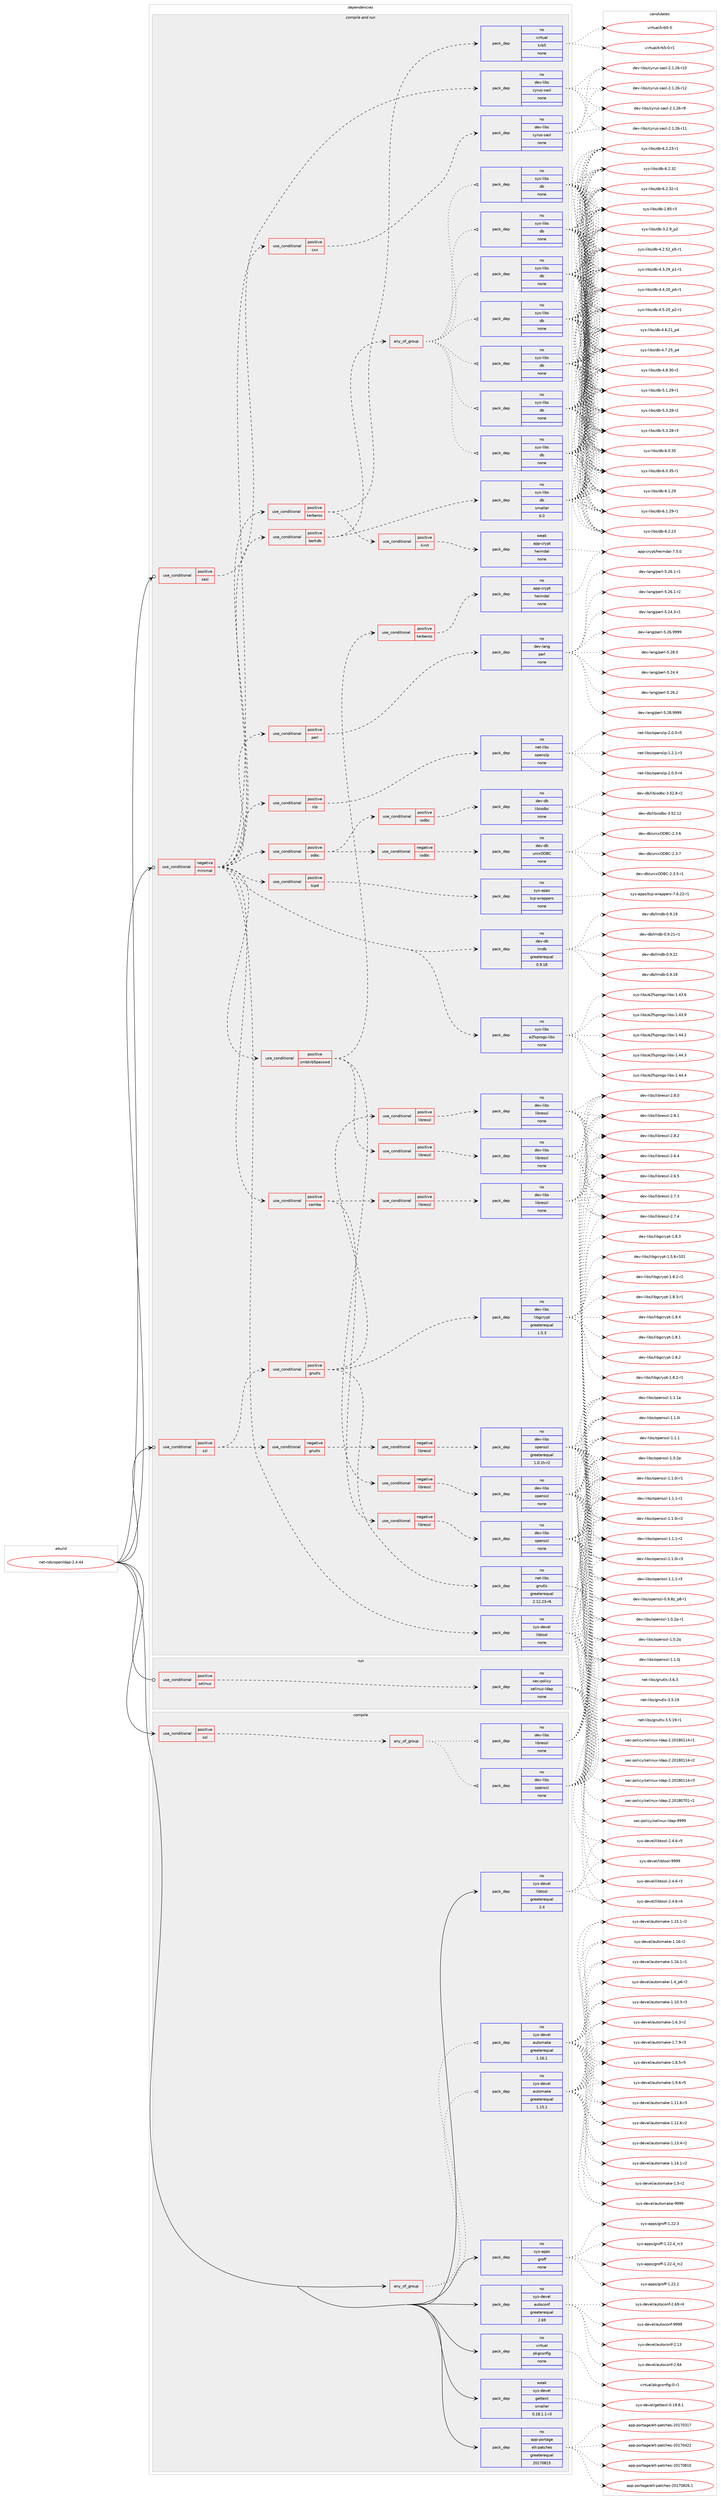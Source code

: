 digraph prolog {

# *************
# Graph options
# *************

newrank=true;
concentrate=true;
compound=true;
graph [rankdir=LR,fontname=Helvetica,fontsize=10,ranksep=1.5];#, ranksep=2.5, nodesep=0.2];
edge  [arrowhead=vee];
node  [fontname=Helvetica,fontsize=10];

# **********
# The ebuild
# **********

subgraph cluster_leftcol {
color=gray;
rank=same;
label=<<i>ebuild</i>>;
id [label="net-nds/openldap-2.4.44", color=red, width=4, href="../net-nds/openldap-2.4.44.svg"];
}

# ****************
# The dependencies
# ****************

subgraph cluster_midcol {
color=gray;
label=<<i>dependencies</i>>;
subgraph cluster_compile {
fillcolor="#eeeeee";
style=filled;
label=<<i>compile</i>>;
subgraph any131 {
dependency5618 [label=<<TABLE BORDER="0" CELLBORDER="1" CELLSPACING="0" CELLPADDING="4"><TR><TD CELLPADDING="10">any_of_group</TD></TR></TABLE>>, shape=none, color=red];subgraph pack4605 {
dependency5619 [label=<<TABLE BORDER="0" CELLBORDER="1" CELLSPACING="0" CELLPADDING="4" WIDTH="220"><TR><TD ROWSPAN="6" CELLPADDING="30">pack_dep</TD></TR><TR><TD WIDTH="110">no</TD></TR><TR><TD>sys-devel</TD></TR><TR><TD>automake</TD></TR><TR><TD>greaterequal</TD></TR><TR><TD>1.16.1</TD></TR></TABLE>>, shape=none, color=blue];
}
dependency5618:e -> dependency5619:w [weight=20,style="dotted",arrowhead="oinv"];
subgraph pack4606 {
dependency5620 [label=<<TABLE BORDER="0" CELLBORDER="1" CELLSPACING="0" CELLPADDING="4" WIDTH="220"><TR><TD ROWSPAN="6" CELLPADDING="30">pack_dep</TD></TR><TR><TD WIDTH="110">no</TD></TR><TR><TD>sys-devel</TD></TR><TR><TD>automake</TD></TR><TR><TD>greaterequal</TD></TR><TR><TD>1.15.1</TD></TR></TABLE>>, shape=none, color=blue];
}
dependency5618:e -> dependency5620:w [weight=20,style="dotted",arrowhead="oinv"];
}
id:e -> dependency5618:w [weight=20,style="solid",arrowhead="vee"];
subgraph cond874 {
dependency5621 [label=<<TABLE BORDER="0" CELLBORDER="1" CELLSPACING="0" CELLPADDING="4"><TR><TD ROWSPAN="3" CELLPADDING="10">use_conditional</TD></TR><TR><TD>positive</TD></TR><TR><TD>ssl</TD></TR></TABLE>>, shape=none, color=red];
subgraph any132 {
dependency5622 [label=<<TABLE BORDER="0" CELLBORDER="1" CELLSPACING="0" CELLPADDING="4"><TR><TD CELLPADDING="10">any_of_group</TD></TR></TABLE>>, shape=none, color=red];subgraph pack4607 {
dependency5623 [label=<<TABLE BORDER="0" CELLBORDER="1" CELLSPACING="0" CELLPADDING="4" WIDTH="220"><TR><TD ROWSPAN="6" CELLPADDING="30">pack_dep</TD></TR><TR><TD WIDTH="110">no</TD></TR><TR><TD>dev-libs</TD></TR><TR><TD>openssl</TD></TR><TR><TD>none</TD></TR><TR><TD></TD></TR></TABLE>>, shape=none, color=blue];
}
dependency5622:e -> dependency5623:w [weight=20,style="dotted",arrowhead="oinv"];
subgraph pack4608 {
dependency5624 [label=<<TABLE BORDER="0" CELLBORDER="1" CELLSPACING="0" CELLPADDING="4" WIDTH="220"><TR><TD ROWSPAN="6" CELLPADDING="30">pack_dep</TD></TR><TR><TD WIDTH="110">no</TD></TR><TR><TD>dev-libs</TD></TR><TR><TD>libressl</TD></TR><TR><TD>none</TD></TR><TR><TD></TD></TR></TABLE>>, shape=none, color=blue];
}
dependency5622:e -> dependency5624:w [weight=20,style="dotted",arrowhead="oinv"];
}
dependency5621:e -> dependency5622:w [weight=20,style="dashed",arrowhead="vee"];
}
id:e -> dependency5621:w [weight=20,style="solid",arrowhead="vee"];
subgraph pack4609 {
dependency5625 [label=<<TABLE BORDER="0" CELLBORDER="1" CELLSPACING="0" CELLPADDING="4" WIDTH="220"><TR><TD ROWSPAN="6" CELLPADDING="30">pack_dep</TD></TR><TR><TD WIDTH="110">no</TD></TR><TR><TD>app-portage</TD></TR><TR><TD>elt-patches</TD></TR><TR><TD>greaterequal</TD></TR><TR><TD>20170815</TD></TR></TABLE>>, shape=none, color=blue];
}
id:e -> dependency5625:w [weight=20,style="solid",arrowhead="vee"];
subgraph pack4610 {
dependency5626 [label=<<TABLE BORDER="0" CELLBORDER="1" CELLSPACING="0" CELLPADDING="4" WIDTH="220"><TR><TD ROWSPAN="6" CELLPADDING="30">pack_dep</TD></TR><TR><TD WIDTH="110">no</TD></TR><TR><TD>sys-apps</TD></TR><TR><TD>groff</TD></TR><TR><TD>none</TD></TR><TR><TD></TD></TR></TABLE>>, shape=none, color=blue];
}
id:e -> dependency5626:w [weight=20,style="solid",arrowhead="vee"];
subgraph pack4611 {
dependency5627 [label=<<TABLE BORDER="0" CELLBORDER="1" CELLSPACING="0" CELLPADDING="4" WIDTH="220"><TR><TD ROWSPAN="6" CELLPADDING="30">pack_dep</TD></TR><TR><TD WIDTH="110">no</TD></TR><TR><TD>sys-devel</TD></TR><TR><TD>autoconf</TD></TR><TR><TD>greaterequal</TD></TR><TR><TD>2.69</TD></TR></TABLE>>, shape=none, color=blue];
}
id:e -> dependency5627:w [weight=20,style="solid",arrowhead="vee"];
subgraph pack4612 {
dependency5628 [label=<<TABLE BORDER="0" CELLBORDER="1" CELLSPACING="0" CELLPADDING="4" WIDTH="220"><TR><TD ROWSPAN="6" CELLPADDING="30">pack_dep</TD></TR><TR><TD WIDTH="110">no</TD></TR><TR><TD>sys-devel</TD></TR><TR><TD>libtool</TD></TR><TR><TD>greaterequal</TD></TR><TR><TD>2.4</TD></TR></TABLE>>, shape=none, color=blue];
}
id:e -> dependency5628:w [weight=20,style="solid",arrowhead="vee"];
subgraph pack4613 {
dependency5629 [label=<<TABLE BORDER="0" CELLBORDER="1" CELLSPACING="0" CELLPADDING="4" WIDTH="220"><TR><TD ROWSPAN="6" CELLPADDING="30">pack_dep</TD></TR><TR><TD WIDTH="110">no</TD></TR><TR><TD>virtual</TD></TR><TR><TD>pkgconfig</TD></TR><TR><TD>none</TD></TR><TR><TD></TD></TR></TABLE>>, shape=none, color=blue];
}
id:e -> dependency5629:w [weight=20,style="solid",arrowhead="vee"];
subgraph pack4614 {
dependency5630 [label=<<TABLE BORDER="0" CELLBORDER="1" CELLSPACING="0" CELLPADDING="4" WIDTH="220"><TR><TD ROWSPAN="6" CELLPADDING="30">pack_dep</TD></TR><TR><TD WIDTH="110">weak</TD></TR><TR><TD>sys-devel</TD></TR><TR><TD>gettext</TD></TR><TR><TD>smaller</TD></TR><TR><TD>0.18.1.1-r3</TD></TR></TABLE>>, shape=none, color=blue];
}
id:e -> dependency5630:w [weight=20,style="solid",arrowhead="vee"];
}
subgraph cluster_compileandrun {
fillcolor="#eeeeee";
style=filled;
label=<<i>compile and run</i>>;
subgraph cond875 {
dependency5631 [label=<<TABLE BORDER="0" CELLBORDER="1" CELLSPACING="0" CELLPADDING="4"><TR><TD ROWSPAN="3" CELLPADDING="10">use_conditional</TD></TR><TR><TD>negative</TD></TR><TR><TD>minimal</TD></TR></TABLE>>, shape=none, color=red];
subgraph pack4615 {
dependency5632 [label=<<TABLE BORDER="0" CELLBORDER="1" CELLSPACING="0" CELLPADDING="4" WIDTH="220"><TR><TD ROWSPAN="6" CELLPADDING="30">pack_dep</TD></TR><TR><TD WIDTH="110">no</TD></TR><TR><TD>sys-devel</TD></TR><TR><TD>libtool</TD></TR><TR><TD>none</TD></TR><TR><TD></TD></TR></TABLE>>, shape=none, color=blue];
}
dependency5631:e -> dependency5632:w [weight=20,style="dashed",arrowhead="vee"];
subgraph pack4616 {
dependency5633 [label=<<TABLE BORDER="0" CELLBORDER="1" CELLSPACING="0" CELLPADDING="4" WIDTH="220"><TR><TD ROWSPAN="6" CELLPADDING="30">pack_dep</TD></TR><TR><TD WIDTH="110">no</TD></TR><TR><TD>sys-libs</TD></TR><TR><TD>e2fsprogs-libs</TD></TR><TR><TD>none</TD></TR><TR><TD></TD></TR></TABLE>>, shape=none, color=blue];
}
dependency5631:e -> dependency5633:w [weight=20,style="dashed",arrowhead="vee"];
subgraph pack4617 {
dependency5634 [label=<<TABLE BORDER="0" CELLBORDER="1" CELLSPACING="0" CELLPADDING="4" WIDTH="220"><TR><TD ROWSPAN="6" CELLPADDING="30">pack_dep</TD></TR><TR><TD WIDTH="110">no</TD></TR><TR><TD>dev-db</TD></TR><TR><TD>lmdb</TD></TR><TR><TD>greaterequal</TD></TR><TR><TD>0.9.18</TD></TR></TABLE>>, shape=none, color=blue];
}
dependency5631:e -> dependency5634:w [weight=20,style="dashed",arrowhead="vee"];
subgraph cond876 {
dependency5635 [label=<<TABLE BORDER="0" CELLBORDER="1" CELLSPACING="0" CELLPADDING="4"><TR><TD ROWSPAN="3" CELLPADDING="10">use_conditional</TD></TR><TR><TD>positive</TD></TR><TR><TD>tcpd</TD></TR></TABLE>>, shape=none, color=red];
subgraph pack4618 {
dependency5636 [label=<<TABLE BORDER="0" CELLBORDER="1" CELLSPACING="0" CELLPADDING="4" WIDTH="220"><TR><TD ROWSPAN="6" CELLPADDING="30">pack_dep</TD></TR><TR><TD WIDTH="110">no</TD></TR><TR><TD>sys-apps</TD></TR><TR><TD>tcp-wrappers</TD></TR><TR><TD>none</TD></TR><TR><TD></TD></TR></TABLE>>, shape=none, color=blue];
}
dependency5635:e -> dependency5636:w [weight=20,style="dashed",arrowhead="vee"];
}
dependency5631:e -> dependency5635:w [weight=20,style="dashed",arrowhead="vee"];
subgraph cond877 {
dependency5637 [label=<<TABLE BORDER="0" CELLBORDER="1" CELLSPACING="0" CELLPADDING="4"><TR><TD ROWSPAN="3" CELLPADDING="10">use_conditional</TD></TR><TR><TD>positive</TD></TR><TR><TD>odbc</TD></TR></TABLE>>, shape=none, color=red];
subgraph cond878 {
dependency5638 [label=<<TABLE BORDER="0" CELLBORDER="1" CELLSPACING="0" CELLPADDING="4"><TR><TD ROWSPAN="3" CELLPADDING="10">use_conditional</TD></TR><TR><TD>negative</TD></TR><TR><TD>iodbc</TD></TR></TABLE>>, shape=none, color=red];
subgraph pack4619 {
dependency5639 [label=<<TABLE BORDER="0" CELLBORDER="1" CELLSPACING="0" CELLPADDING="4" WIDTH="220"><TR><TD ROWSPAN="6" CELLPADDING="30">pack_dep</TD></TR><TR><TD WIDTH="110">no</TD></TR><TR><TD>dev-db</TD></TR><TR><TD>unixODBC</TD></TR><TR><TD>none</TD></TR><TR><TD></TD></TR></TABLE>>, shape=none, color=blue];
}
dependency5638:e -> dependency5639:w [weight=20,style="dashed",arrowhead="vee"];
}
dependency5637:e -> dependency5638:w [weight=20,style="dashed",arrowhead="vee"];
subgraph cond879 {
dependency5640 [label=<<TABLE BORDER="0" CELLBORDER="1" CELLSPACING="0" CELLPADDING="4"><TR><TD ROWSPAN="3" CELLPADDING="10">use_conditional</TD></TR><TR><TD>positive</TD></TR><TR><TD>iodbc</TD></TR></TABLE>>, shape=none, color=red];
subgraph pack4620 {
dependency5641 [label=<<TABLE BORDER="0" CELLBORDER="1" CELLSPACING="0" CELLPADDING="4" WIDTH="220"><TR><TD ROWSPAN="6" CELLPADDING="30">pack_dep</TD></TR><TR><TD WIDTH="110">no</TD></TR><TR><TD>dev-db</TD></TR><TR><TD>libiodbc</TD></TR><TR><TD>none</TD></TR><TR><TD></TD></TR></TABLE>>, shape=none, color=blue];
}
dependency5640:e -> dependency5641:w [weight=20,style="dashed",arrowhead="vee"];
}
dependency5637:e -> dependency5640:w [weight=20,style="dashed",arrowhead="vee"];
}
dependency5631:e -> dependency5637:w [weight=20,style="dashed",arrowhead="vee"];
subgraph cond880 {
dependency5642 [label=<<TABLE BORDER="0" CELLBORDER="1" CELLSPACING="0" CELLPADDING="4"><TR><TD ROWSPAN="3" CELLPADDING="10">use_conditional</TD></TR><TR><TD>positive</TD></TR><TR><TD>slp</TD></TR></TABLE>>, shape=none, color=red];
subgraph pack4621 {
dependency5643 [label=<<TABLE BORDER="0" CELLBORDER="1" CELLSPACING="0" CELLPADDING="4" WIDTH="220"><TR><TD ROWSPAN="6" CELLPADDING="30">pack_dep</TD></TR><TR><TD WIDTH="110">no</TD></TR><TR><TD>net-libs</TD></TR><TR><TD>openslp</TD></TR><TR><TD>none</TD></TR><TR><TD></TD></TR></TABLE>>, shape=none, color=blue];
}
dependency5642:e -> dependency5643:w [weight=20,style="dashed",arrowhead="vee"];
}
dependency5631:e -> dependency5642:w [weight=20,style="dashed",arrowhead="vee"];
subgraph cond881 {
dependency5644 [label=<<TABLE BORDER="0" CELLBORDER="1" CELLSPACING="0" CELLPADDING="4"><TR><TD ROWSPAN="3" CELLPADDING="10">use_conditional</TD></TR><TR><TD>positive</TD></TR><TR><TD>perl</TD></TR></TABLE>>, shape=none, color=red];
subgraph pack4622 {
dependency5645 [label=<<TABLE BORDER="0" CELLBORDER="1" CELLSPACING="0" CELLPADDING="4" WIDTH="220"><TR><TD ROWSPAN="6" CELLPADDING="30">pack_dep</TD></TR><TR><TD WIDTH="110">no</TD></TR><TR><TD>dev-lang</TD></TR><TR><TD>perl</TD></TR><TR><TD>none</TD></TR><TR><TD></TD></TR></TABLE>>, shape=none, color=blue];
}
dependency5644:e -> dependency5645:w [weight=20,style="dashed",arrowhead="vee"];
}
dependency5631:e -> dependency5644:w [weight=20,style="dashed",arrowhead="vee"];
subgraph cond882 {
dependency5646 [label=<<TABLE BORDER="0" CELLBORDER="1" CELLSPACING="0" CELLPADDING="4"><TR><TD ROWSPAN="3" CELLPADDING="10">use_conditional</TD></TR><TR><TD>positive</TD></TR><TR><TD>samba</TD></TR></TABLE>>, shape=none, color=red];
subgraph cond883 {
dependency5647 [label=<<TABLE BORDER="0" CELLBORDER="1" CELLSPACING="0" CELLPADDING="4"><TR><TD ROWSPAN="3" CELLPADDING="10">use_conditional</TD></TR><TR><TD>negative</TD></TR><TR><TD>libressl</TD></TR></TABLE>>, shape=none, color=red];
subgraph pack4623 {
dependency5648 [label=<<TABLE BORDER="0" CELLBORDER="1" CELLSPACING="0" CELLPADDING="4" WIDTH="220"><TR><TD ROWSPAN="6" CELLPADDING="30">pack_dep</TD></TR><TR><TD WIDTH="110">no</TD></TR><TR><TD>dev-libs</TD></TR><TR><TD>openssl</TD></TR><TR><TD>none</TD></TR><TR><TD></TD></TR></TABLE>>, shape=none, color=blue];
}
dependency5647:e -> dependency5648:w [weight=20,style="dashed",arrowhead="vee"];
}
dependency5646:e -> dependency5647:w [weight=20,style="dashed",arrowhead="vee"];
subgraph cond884 {
dependency5649 [label=<<TABLE BORDER="0" CELLBORDER="1" CELLSPACING="0" CELLPADDING="4"><TR><TD ROWSPAN="3" CELLPADDING="10">use_conditional</TD></TR><TR><TD>positive</TD></TR><TR><TD>libressl</TD></TR></TABLE>>, shape=none, color=red];
subgraph pack4624 {
dependency5650 [label=<<TABLE BORDER="0" CELLBORDER="1" CELLSPACING="0" CELLPADDING="4" WIDTH="220"><TR><TD ROWSPAN="6" CELLPADDING="30">pack_dep</TD></TR><TR><TD WIDTH="110">no</TD></TR><TR><TD>dev-libs</TD></TR><TR><TD>libressl</TD></TR><TR><TD>none</TD></TR><TR><TD></TD></TR></TABLE>>, shape=none, color=blue];
}
dependency5649:e -> dependency5650:w [weight=20,style="dashed",arrowhead="vee"];
}
dependency5646:e -> dependency5649:w [weight=20,style="dashed",arrowhead="vee"];
}
dependency5631:e -> dependency5646:w [weight=20,style="dashed",arrowhead="vee"];
subgraph cond885 {
dependency5651 [label=<<TABLE BORDER="0" CELLBORDER="1" CELLSPACING="0" CELLPADDING="4"><TR><TD ROWSPAN="3" CELLPADDING="10">use_conditional</TD></TR><TR><TD>positive</TD></TR><TR><TD>berkdb</TD></TR></TABLE>>, shape=none, color=red];
subgraph pack4625 {
dependency5652 [label=<<TABLE BORDER="0" CELLBORDER="1" CELLSPACING="0" CELLPADDING="4" WIDTH="220"><TR><TD ROWSPAN="6" CELLPADDING="30">pack_dep</TD></TR><TR><TD WIDTH="110">no</TD></TR><TR><TD>sys-libs</TD></TR><TR><TD>db</TD></TR><TR><TD>smaller</TD></TR><TR><TD>6.0</TD></TR></TABLE>>, shape=none, color=blue];
}
dependency5651:e -> dependency5652:w [weight=20,style="dashed",arrowhead="vee"];
subgraph any133 {
dependency5653 [label=<<TABLE BORDER="0" CELLBORDER="1" CELLSPACING="0" CELLPADDING="4"><TR><TD CELLPADDING="10">any_of_group</TD></TR></TABLE>>, shape=none, color=red];subgraph pack4626 {
dependency5654 [label=<<TABLE BORDER="0" CELLBORDER="1" CELLSPACING="0" CELLPADDING="4" WIDTH="220"><TR><TD ROWSPAN="6" CELLPADDING="30">pack_dep</TD></TR><TR><TD WIDTH="110">no</TD></TR><TR><TD>sys-libs</TD></TR><TR><TD>db</TD></TR><TR><TD>none</TD></TR><TR><TD></TD></TR></TABLE>>, shape=none, color=blue];
}
dependency5653:e -> dependency5654:w [weight=20,style="dotted",arrowhead="oinv"];
subgraph pack4627 {
dependency5655 [label=<<TABLE BORDER="0" CELLBORDER="1" CELLSPACING="0" CELLPADDING="4" WIDTH="220"><TR><TD ROWSPAN="6" CELLPADDING="30">pack_dep</TD></TR><TR><TD WIDTH="110">no</TD></TR><TR><TD>sys-libs</TD></TR><TR><TD>db</TD></TR><TR><TD>none</TD></TR><TR><TD></TD></TR></TABLE>>, shape=none, color=blue];
}
dependency5653:e -> dependency5655:w [weight=20,style="dotted",arrowhead="oinv"];
subgraph pack4628 {
dependency5656 [label=<<TABLE BORDER="0" CELLBORDER="1" CELLSPACING="0" CELLPADDING="4" WIDTH="220"><TR><TD ROWSPAN="6" CELLPADDING="30">pack_dep</TD></TR><TR><TD WIDTH="110">no</TD></TR><TR><TD>sys-libs</TD></TR><TR><TD>db</TD></TR><TR><TD>none</TD></TR><TR><TD></TD></TR></TABLE>>, shape=none, color=blue];
}
dependency5653:e -> dependency5656:w [weight=20,style="dotted",arrowhead="oinv"];
subgraph pack4629 {
dependency5657 [label=<<TABLE BORDER="0" CELLBORDER="1" CELLSPACING="0" CELLPADDING="4" WIDTH="220"><TR><TD ROWSPAN="6" CELLPADDING="30">pack_dep</TD></TR><TR><TD WIDTH="110">no</TD></TR><TR><TD>sys-libs</TD></TR><TR><TD>db</TD></TR><TR><TD>none</TD></TR><TR><TD></TD></TR></TABLE>>, shape=none, color=blue];
}
dependency5653:e -> dependency5657:w [weight=20,style="dotted",arrowhead="oinv"];
subgraph pack4630 {
dependency5658 [label=<<TABLE BORDER="0" CELLBORDER="1" CELLSPACING="0" CELLPADDING="4" WIDTH="220"><TR><TD ROWSPAN="6" CELLPADDING="30">pack_dep</TD></TR><TR><TD WIDTH="110">no</TD></TR><TR><TD>sys-libs</TD></TR><TR><TD>db</TD></TR><TR><TD>none</TD></TR><TR><TD></TD></TR></TABLE>>, shape=none, color=blue];
}
dependency5653:e -> dependency5658:w [weight=20,style="dotted",arrowhead="oinv"];
subgraph pack4631 {
dependency5659 [label=<<TABLE BORDER="0" CELLBORDER="1" CELLSPACING="0" CELLPADDING="4" WIDTH="220"><TR><TD ROWSPAN="6" CELLPADDING="30">pack_dep</TD></TR><TR><TD WIDTH="110">no</TD></TR><TR><TD>sys-libs</TD></TR><TR><TD>db</TD></TR><TR><TD>none</TD></TR><TR><TD></TD></TR></TABLE>>, shape=none, color=blue];
}
dependency5653:e -> dependency5659:w [weight=20,style="dotted",arrowhead="oinv"];
subgraph pack4632 {
dependency5660 [label=<<TABLE BORDER="0" CELLBORDER="1" CELLSPACING="0" CELLPADDING="4" WIDTH="220"><TR><TD ROWSPAN="6" CELLPADDING="30">pack_dep</TD></TR><TR><TD WIDTH="110">no</TD></TR><TR><TD>sys-libs</TD></TR><TR><TD>db</TD></TR><TR><TD>none</TD></TR><TR><TD></TD></TR></TABLE>>, shape=none, color=blue];
}
dependency5653:e -> dependency5660:w [weight=20,style="dotted",arrowhead="oinv"];
}
dependency5651:e -> dependency5653:w [weight=20,style="dashed",arrowhead="vee"];
}
dependency5631:e -> dependency5651:w [weight=20,style="dashed",arrowhead="vee"];
subgraph cond886 {
dependency5661 [label=<<TABLE BORDER="0" CELLBORDER="1" CELLSPACING="0" CELLPADDING="4"><TR><TD ROWSPAN="3" CELLPADDING="10">use_conditional</TD></TR><TR><TD>positive</TD></TR><TR><TD>smbkrb5passwd</TD></TR></TABLE>>, shape=none, color=red];
subgraph cond887 {
dependency5662 [label=<<TABLE BORDER="0" CELLBORDER="1" CELLSPACING="0" CELLPADDING="4"><TR><TD ROWSPAN="3" CELLPADDING="10">use_conditional</TD></TR><TR><TD>negative</TD></TR><TR><TD>libressl</TD></TR></TABLE>>, shape=none, color=red];
subgraph pack4633 {
dependency5663 [label=<<TABLE BORDER="0" CELLBORDER="1" CELLSPACING="0" CELLPADDING="4" WIDTH="220"><TR><TD ROWSPAN="6" CELLPADDING="30">pack_dep</TD></TR><TR><TD WIDTH="110">no</TD></TR><TR><TD>dev-libs</TD></TR><TR><TD>openssl</TD></TR><TR><TD>none</TD></TR><TR><TD></TD></TR></TABLE>>, shape=none, color=blue];
}
dependency5662:e -> dependency5663:w [weight=20,style="dashed",arrowhead="vee"];
}
dependency5661:e -> dependency5662:w [weight=20,style="dashed",arrowhead="vee"];
subgraph cond888 {
dependency5664 [label=<<TABLE BORDER="0" CELLBORDER="1" CELLSPACING="0" CELLPADDING="4"><TR><TD ROWSPAN="3" CELLPADDING="10">use_conditional</TD></TR><TR><TD>positive</TD></TR><TR><TD>libressl</TD></TR></TABLE>>, shape=none, color=red];
subgraph pack4634 {
dependency5665 [label=<<TABLE BORDER="0" CELLBORDER="1" CELLSPACING="0" CELLPADDING="4" WIDTH="220"><TR><TD ROWSPAN="6" CELLPADDING="30">pack_dep</TD></TR><TR><TD WIDTH="110">no</TD></TR><TR><TD>dev-libs</TD></TR><TR><TD>libressl</TD></TR><TR><TD>none</TD></TR><TR><TD></TD></TR></TABLE>>, shape=none, color=blue];
}
dependency5664:e -> dependency5665:w [weight=20,style="dashed",arrowhead="vee"];
}
dependency5661:e -> dependency5664:w [weight=20,style="dashed",arrowhead="vee"];
subgraph cond889 {
dependency5666 [label=<<TABLE BORDER="0" CELLBORDER="1" CELLSPACING="0" CELLPADDING="4"><TR><TD ROWSPAN="3" CELLPADDING="10">use_conditional</TD></TR><TR><TD>positive</TD></TR><TR><TD>kerberos</TD></TR></TABLE>>, shape=none, color=red];
subgraph pack4635 {
dependency5667 [label=<<TABLE BORDER="0" CELLBORDER="1" CELLSPACING="0" CELLPADDING="4" WIDTH="220"><TR><TD ROWSPAN="6" CELLPADDING="30">pack_dep</TD></TR><TR><TD WIDTH="110">no</TD></TR><TR><TD>app-crypt</TD></TR><TR><TD>heimdal</TD></TR><TR><TD>none</TD></TR><TR><TD></TD></TR></TABLE>>, shape=none, color=blue];
}
dependency5666:e -> dependency5667:w [weight=20,style="dashed",arrowhead="vee"];
}
dependency5661:e -> dependency5666:w [weight=20,style="dashed",arrowhead="vee"];
}
dependency5631:e -> dependency5661:w [weight=20,style="dashed",arrowhead="vee"];
subgraph cond890 {
dependency5668 [label=<<TABLE BORDER="0" CELLBORDER="1" CELLSPACING="0" CELLPADDING="4"><TR><TD ROWSPAN="3" CELLPADDING="10">use_conditional</TD></TR><TR><TD>positive</TD></TR><TR><TD>kerberos</TD></TR></TABLE>>, shape=none, color=red];
subgraph pack4636 {
dependency5669 [label=<<TABLE BORDER="0" CELLBORDER="1" CELLSPACING="0" CELLPADDING="4" WIDTH="220"><TR><TD ROWSPAN="6" CELLPADDING="30">pack_dep</TD></TR><TR><TD WIDTH="110">no</TD></TR><TR><TD>virtual</TD></TR><TR><TD>krb5</TD></TR><TR><TD>none</TD></TR><TR><TD></TD></TR></TABLE>>, shape=none, color=blue];
}
dependency5668:e -> dependency5669:w [weight=20,style="dashed",arrowhead="vee"];
subgraph cond891 {
dependency5670 [label=<<TABLE BORDER="0" CELLBORDER="1" CELLSPACING="0" CELLPADDING="4"><TR><TD ROWSPAN="3" CELLPADDING="10">use_conditional</TD></TR><TR><TD>positive</TD></TR><TR><TD>kinit</TD></TR></TABLE>>, shape=none, color=red];
subgraph pack4637 {
dependency5671 [label=<<TABLE BORDER="0" CELLBORDER="1" CELLSPACING="0" CELLPADDING="4" WIDTH="220"><TR><TD ROWSPAN="6" CELLPADDING="30">pack_dep</TD></TR><TR><TD WIDTH="110">weak</TD></TR><TR><TD>app-crypt</TD></TR><TR><TD>heimdal</TD></TR><TR><TD>none</TD></TR><TR><TD></TD></TR></TABLE>>, shape=none, color=blue];
}
dependency5670:e -> dependency5671:w [weight=20,style="dashed",arrowhead="vee"];
}
dependency5668:e -> dependency5670:w [weight=20,style="dashed",arrowhead="vee"];
}
dependency5631:e -> dependency5668:w [weight=20,style="dashed",arrowhead="vee"];
subgraph cond892 {
dependency5672 [label=<<TABLE BORDER="0" CELLBORDER="1" CELLSPACING="0" CELLPADDING="4"><TR><TD ROWSPAN="3" CELLPADDING="10">use_conditional</TD></TR><TR><TD>positive</TD></TR><TR><TD>cxx</TD></TR></TABLE>>, shape=none, color=red];
subgraph pack4638 {
dependency5673 [label=<<TABLE BORDER="0" CELLBORDER="1" CELLSPACING="0" CELLPADDING="4" WIDTH="220"><TR><TD ROWSPAN="6" CELLPADDING="30">pack_dep</TD></TR><TR><TD WIDTH="110">no</TD></TR><TR><TD>dev-libs</TD></TR><TR><TD>cyrus-sasl</TD></TR><TR><TD>none</TD></TR><TR><TD></TD></TR></TABLE>>, shape=none, color=blue];
}
dependency5672:e -> dependency5673:w [weight=20,style="dashed",arrowhead="vee"];
}
dependency5631:e -> dependency5672:w [weight=20,style="dashed",arrowhead="vee"];
}
id:e -> dependency5631:w [weight=20,style="solid",arrowhead="odotvee"];
subgraph cond893 {
dependency5674 [label=<<TABLE BORDER="0" CELLBORDER="1" CELLSPACING="0" CELLPADDING="4"><TR><TD ROWSPAN="3" CELLPADDING="10">use_conditional</TD></TR><TR><TD>positive</TD></TR><TR><TD>sasl</TD></TR></TABLE>>, shape=none, color=red];
subgraph pack4639 {
dependency5675 [label=<<TABLE BORDER="0" CELLBORDER="1" CELLSPACING="0" CELLPADDING="4" WIDTH="220"><TR><TD ROWSPAN="6" CELLPADDING="30">pack_dep</TD></TR><TR><TD WIDTH="110">no</TD></TR><TR><TD>dev-libs</TD></TR><TR><TD>cyrus-sasl</TD></TR><TR><TD>none</TD></TR><TR><TD></TD></TR></TABLE>>, shape=none, color=blue];
}
dependency5674:e -> dependency5675:w [weight=20,style="dashed",arrowhead="vee"];
}
id:e -> dependency5674:w [weight=20,style="solid",arrowhead="odotvee"];
subgraph cond894 {
dependency5676 [label=<<TABLE BORDER="0" CELLBORDER="1" CELLSPACING="0" CELLPADDING="4"><TR><TD ROWSPAN="3" CELLPADDING="10">use_conditional</TD></TR><TR><TD>positive</TD></TR><TR><TD>ssl</TD></TR></TABLE>>, shape=none, color=red];
subgraph cond895 {
dependency5677 [label=<<TABLE BORDER="0" CELLBORDER="1" CELLSPACING="0" CELLPADDING="4"><TR><TD ROWSPAN="3" CELLPADDING="10">use_conditional</TD></TR><TR><TD>negative</TD></TR><TR><TD>gnutls</TD></TR></TABLE>>, shape=none, color=red];
subgraph cond896 {
dependency5678 [label=<<TABLE BORDER="0" CELLBORDER="1" CELLSPACING="0" CELLPADDING="4"><TR><TD ROWSPAN="3" CELLPADDING="10">use_conditional</TD></TR><TR><TD>negative</TD></TR><TR><TD>libressl</TD></TR></TABLE>>, shape=none, color=red];
subgraph pack4640 {
dependency5679 [label=<<TABLE BORDER="0" CELLBORDER="1" CELLSPACING="0" CELLPADDING="4" WIDTH="220"><TR><TD ROWSPAN="6" CELLPADDING="30">pack_dep</TD></TR><TR><TD WIDTH="110">no</TD></TR><TR><TD>dev-libs</TD></TR><TR><TD>openssl</TD></TR><TR><TD>greaterequal</TD></TR><TR><TD>1.0.1h-r2</TD></TR></TABLE>>, shape=none, color=blue];
}
dependency5678:e -> dependency5679:w [weight=20,style="dashed",arrowhead="vee"];
}
dependency5677:e -> dependency5678:w [weight=20,style="dashed",arrowhead="vee"];
}
dependency5676:e -> dependency5677:w [weight=20,style="dashed",arrowhead="vee"];
subgraph cond897 {
dependency5680 [label=<<TABLE BORDER="0" CELLBORDER="1" CELLSPACING="0" CELLPADDING="4"><TR><TD ROWSPAN="3" CELLPADDING="10">use_conditional</TD></TR><TR><TD>positive</TD></TR><TR><TD>gnutls</TD></TR></TABLE>>, shape=none, color=red];
subgraph pack4641 {
dependency5681 [label=<<TABLE BORDER="0" CELLBORDER="1" CELLSPACING="0" CELLPADDING="4" WIDTH="220"><TR><TD ROWSPAN="6" CELLPADDING="30">pack_dep</TD></TR><TR><TD WIDTH="110">no</TD></TR><TR><TD>net-libs</TD></TR><TR><TD>gnutls</TD></TR><TR><TD>greaterequal</TD></TR><TR><TD>2.12.23-r6</TD></TR></TABLE>>, shape=none, color=blue];
}
dependency5680:e -> dependency5681:w [weight=20,style="dashed",arrowhead="vee"];
subgraph cond898 {
dependency5682 [label=<<TABLE BORDER="0" CELLBORDER="1" CELLSPACING="0" CELLPADDING="4"><TR><TD ROWSPAN="3" CELLPADDING="10">use_conditional</TD></TR><TR><TD>positive</TD></TR><TR><TD>libressl</TD></TR></TABLE>>, shape=none, color=red];
subgraph pack4642 {
dependency5683 [label=<<TABLE BORDER="0" CELLBORDER="1" CELLSPACING="0" CELLPADDING="4" WIDTH="220"><TR><TD ROWSPAN="6" CELLPADDING="30">pack_dep</TD></TR><TR><TD WIDTH="110">no</TD></TR><TR><TD>dev-libs</TD></TR><TR><TD>libressl</TD></TR><TR><TD>none</TD></TR><TR><TD></TD></TR></TABLE>>, shape=none, color=blue];
}
dependency5682:e -> dependency5683:w [weight=20,style="dashed",arrowhead="vee"];
}
dependency5680:e -> dependency5682:w [weight=20,style="dashed",arrowhead="vee"];
subgraph pack4643 {
dependency5684 [label=<<TABLE BORDER="0" CELLBORDER="1" CELLSPACING="0" CELLPADDING="4" WIDTH="220"><TR><TD ROWSPAN="6" CELLPADDING="30">pack_dep</TD></TR><TR><TD WIDTH="110">no</TD></TR><TR><TD>dev-libs</TD></TR><TR><TD>libgcrypt</TD></TR><TR><TD>greaterequal</TD></TR><TR><TD>1.5.3</TD></TR></TABLE>>, shape=none, color=blue];
}
dependency5680:e -> dependency5684:w [weight=20,style="dashed",arrowhead="vee"];
}
dependency5676:e -> dependency5680:w [weight=20,style="dashed",arrowhead="vee"];
}
id:e -> dependency5676:w [weight=20,style="solid",arrowhead="odotvee"];
}
subgraph cluster_run {
fillcolor="#eeeeee";
style=filled;
label=<<i>run</i>>;
subgraph cond899 {
dependency5685 [label=<<TABLE BORDER="0" CELLBORDER="1" CELLSPACING="0" CELLPADDING="4"><TR><TD ROWSPAN="3" CELLPADDING="10">use_conditional</TD></TR><TR><TD>positive</TD></TR><TR><TD>selinux</TD></TR></TABLE>>, shape=none, color=red];
subgraph pack4644 {
dependency5686 [label=<<TABLE BORDER="0" CELLBORDER="1" CELLSPACING="0" CELLPADDING="4" WIDTH="220"><TR><TD ROWSPAN="6" CELLPADDING="30">pack_dep</TD></TR><TR><TD WIDTH="110">no</TD></TR><TR><TD>sec-policy</TD></TR><TR><TD>selinux-ldap</TD></TR><TR><TD>none</TD></TR><TR><TD></TD></TR></TABLE>>, shape=none, color=blue];
}
dependency5685:e -> dependency5686:w [weight=20,style="dashed",arrowhead="vee"];
}
id:e -> dependency5685:w [weight=20,style="solid",arrowhead="odot"];
}
}

# **************
# The candidates
# **************

subgraph cluster_choices {
rank=same;
color=gray;
label=<<i>candidates</i>>;

subgraph choice4605 {
color=black;
nodesep=1;
choice11512111545100101118101108479711711611110997107101454946494846514511451 [label="sys-devel/automake-1.10.3-r3", color=red, width=4,href="../sys-devel/automake-1.10.3-r3.svg"];
choice11512111545100101118101108479711711611110997107101454946494946544511451 [label="sys-devel/automake-1.11.6-r3", color=red, width=4,href="../sys-devel/automake-1.11.6-r3.svg"];
choice11512111545100101118101108479711711611110997107101454946495046544511450 [label="sys-devel/automake-1.12.6-r2", color=red, width=4,href="../sys-devel/automake-1.12.6-r2.svg"];
choice11512111545100101118101108479711711611110997107101454946495146524511450 [label="sys-devel/automake-1.13.4-r2", color=red, width=4,href="../sys-devel/automake-1.13.4-r2.svg"];
choice11512111545100101118101108479711711611110997107101454946495246494511450 [label="sys-devel/automake-1.14.1-r2", color=red, width=4,href="../sys-devel/automake-1.14.1-r2.svg"];
choice11512111545100101118101108479711711611110997107101454946495346494511450 [label="sys-devel/automake-1.15.1-r2", color=red, width=4,href="../sys-devel/automake-1.15.1-r2.svg"];
choice1151211154510010111810110847971171161111099710710145494649544511450 [label="sys-devel/automake-1.16-r2", color=red, width=4,href="../sys-devel/automake-1.16-r2.svg"];
choice11512111545100101118101108479711711611110997107101454946495446494511449 [label="sys-devel/automake-1.16.1-r1", color=red, width=4,href="../sys-devel/automake-1.16.1-r1.svg"];
choice115121115451001011181011084797117116111109971071014549465295112544511450 [label="sys-devel/automake-1.4_p6-r2", color=red, width=4,href="../sys-devel/automake-1.4_p6-r2.svg"];
choice11512111545100101118101108479711711611110997107101454946534511450 [label="sys-devel/automake-1.5-r2", color=red, width=4,href="../sys-devel/automake-1.5-r2.svg"];
choice115121115451001011181011084797117116111109971071014549465446514511450 [label="sys-devel/automake-1.6.3-r2", color=red, width=4,href="../sys-devel/automake-1.6.3-r2.svg"];
choice115121115451001011181011084797117116111109971071014549465546574511451 [label="sys-devel/automake-1.7.9-r3", color=red, width=4,href="../sys-devel/automake-1.7.9-r3.svg"];
choice115121115451001011181011084797117116111109971071014549465646534511453 [label="sys-devel/automake-1.8.5-r5", color=red, width=4,href="../sys-devel/automake-1.8.5-r5.svg"];
choice115121115451001011181011084797117116111109971071014549465746544511453 [label="sys-devel/automake-1.9.6-r5", color=red, width=4,href="../sys-devel/automake-1.9.6-r5.svg"];
choice115121115451001011181011084797117116111109971071014557575757 [label="sys-devel/automake-9999", color=red, width=4,href="../sys-devel/automake-9999.svg"];
dependency5619:e -> choice11512111545100101118101108479711711611110997107101454946494846514511451:w [style=dotted,weight="100"];
dependency5619:e -> choice11512111545100101118101108479711711611110997107101454946494946544511451:w [style=dotted,weight="100"];
dependency5619:e -> choice11512111545100101118101108479711711611110997107101454946495046544511450:w [style=dotted,weight="100"];
dependency5619:e -> choice11512111545100101118101108479711711611110997107101454946495146524511450:w [style=dotted,weight="100"];
dependency5619:e -> choice11512111545100101118101108479711711611110997107101454946495246494511450:w [style=dotted,weight="100"];
dependency5619:e -> choice11512111545100101118101108479711711611110997107101454946495346494511450:w [style=dotted,weight="100"];
dependency5619:e -> choice1151211154510010111810110847971171161111099710710145494649544511450:w [style=dotted,weight="100"];
dependency5619:e -> choice11512111545100101118101108479711711611110997107101454946495446494511449:w [style=dotted,weight="100"];
dependency5619:e -> choice115121115451001011181011084797117116111109971071014549465295112544511450:w [style=dotted,weight="100"];
dependency5619:e -> choice11512111545100101118101108479711711611110997107101454946534511450:w [style=dotted,weight="100"];
dependency5619:e -> choice115121115451001011181011084797117116111109971071014549465446514511450:w [style=dotted,weight="100"];
dependency5619:e -> choice115121115451001011181011084797117116111109971071014549465546574511451:w [style=dotted,weight="100"];
dependency5619:e -> choice115121115451001011181011084797117116111109971071014549465646534511453:w [style=dotted,weight="100"];
dependency5619:e -> choice115121115451001011181011084797117116111109971071014549465746544511453:w [style=dotted,weight="100"];
dependency5619:e -> choice115121115451001011181011084797117116111109971071014557575757:w [style=dotted,weight="100"];
}
subgraph choice4606 {
color=black;
nodesep=1;
choice11512111545100101118101108479711711611110997107101454946494846514511451 [label="sys-devel/automake-1.10.3-r3", color=red, width=4,href="../sys-devel/automake-1.10.3-r3.svg"];
choice11512111545100101118101108479711711611110997107101454946494946544511451 [label="sys-devel/automake-1.11.6-r3", color=red, width=4,href="../sys-devel/automake-1.11.6-r3.svg"];
choice11512111545100101118101108479711711611110997107101454946495046544511450 [label="sys-devel/automake-1.12.6-r2", color=red, width=4,href="../sys-devel/automake-1.12.6-r2.svg"];
choice11512111545100101118101108479711711611110997107101454946495146524511450 [label="sys-devel/automake-1.13.4-r2", color=red, width=4,href="../sys-devel/automake-1.13.4-r2.svg"];
choice11512111545100101118101108479711711611110997107101454946495246494511450 [label="sys-devel/automake-1.14.1-r2", color=red, width=4,href="../sys-devel/automake-1.14.1-r2.svg"];
choice11512111545100101118101108479711711611110997107101454946495346494511450 [label="sys-devel/automake-1.15.1-r2", color=red, width=4,href="../sys-devel/automake-1.15.1-r2.svg"];
choice1151211154510010111810110847971171161111099710710145494649544511450 [label="sys-devel/automake-1.16-r2", color=red, width=4,href="../sys-devel/automake-1.16-r2.svg"];
choice11512111545100101118101108479711711611110997107101454946495446494511449 [label="sys-devel/automake-1.16.1-r1", color=red, width=4,href="../sys-devel/automake-1.16.1-r1.svg"];
choice115121115451001011181011084797117116111109971071014549465295112544511450 [label="sys-devel/automake-1.4_p6-r2", color=red, width=4,href="../sys-devel/automake-1.4_p6-r2.svg"];
choice11512111545100101118101108479711711611110997107101454946534511450 [label="sys-devel/automake-1.5-r2", color=red, width=4,href="../sys-devel/automake-1.5-r2.svg"];
choice115121115451001011181011084797117116111109971071014549465446514511450 [label="sys-devel/automake-1.6.3-r2", color=red, width=4,href="../sys-devel/automake-1.6.3-r2.svg"];
choice115121115451001011181011084797117116111109971071014549465546574511451 [label="sys-devel/automake-1.7.9-r3", color=red, width=4,href="../sys-devel/automake-1.7.9-r3.svg"];
choice115121115451001011181011084797117116111109971071014549465646534511453 [label="sys-devel/automake-1.8.5-r5", color=red, width=4,href="../sys-devel/automake-1.8.5-r5.svg"];
choice115121115451001011181011084797117116111109971071014549465746544511453 [label="sys-devel/automake-1.9.6-r5", color=red, width=4,href="../sys-devel/automake-1.9.6-r5.svg"];
choice115121115451001011181011084797117116111109971071014557575757 [label="sys-devel/automake-9999", color=red, width=4,href="../sys-devel/automake-9999.svg"];
dependency5620:e -> choice11512111545100101118101108479711711611110997107101454946494846514511451:w [style=dotted,weight="100"];
dependency5620:e -> choice11512111545100101118101108479711711611110997107101454946494946544511451:w [style=dotted,weight="100"];
dependency5620:e -> choice11512111545100101118101108479711711611110997107101454946495046544511450:w [style=dotted,weight="100"];
dependency5620:e -> choice11512111545100101118101108479711711611110997107101454946495146524511450:w [style=dotted,weight="100"];
dependency5620:e -> choice11512111545100101118101108479711711611110997107101454946495246494511450:w [style=dotted,weight="100"];
dependency5620:e -> choice11512111545100101118101108479711711611110997107101454946495346494511450:w [style=dotted,weight="100"];
dependency5620:e -> choice1151211154510010111810110847971171161111099710710145494649544511450:w [style=dotted,weight="100"];
dependency5620:e -> choice11512111545100101118101108479711711611110997107101454946495446494511449:w [style=dotted,weight="100"];
dependency5620:e -> choice115121115451001011181011084797117116111109971071014549465295112544511450:w [style=dotted,weight="100"];
dependency5620:e -> choice11512111545100101118101108479711711611110997107101454946534511450:w [style=dotted,weight="100"];
dependency5620:e -> choice115121115451001011181011084797117116111109971071014549465446514511450:w [style=dotted,weight="100"];
dependency5620:e -> choice115121115451001011181011084797117116111109971071014549465546574511451:w [style=dotted,weight="100"];
dependency5620:e -> choice115121115451001011181011084797117116111109971071014549465646534511453:w [style=dotted,weight="100"];
dependency5620:e -> choice115121115451001011181011084797117116111109971071014549465746544511453:w [style=dotted,weight="100"];
dependency5620:e -> choice115121115451001011181011084797117116111109971071014557575757:w [style=dotted,weight="100"];
}
subgraph choice4607 {
color=black;
nodesep=1;
choice100101118451081059811547111112101110115115108454946494648105 [label="dev-libs/openssl-1.1.0i", color=red, width=4,href="../dev-libs/openssl-1.1.0i.svg"];
choice100101118451081059811547111112101110115115108454946494649 [label="dev-libs/openssl-1.1.1", color=red, width=4,href="../dev-libs/openssl-1.1.1.svg"];
choice100101118451081059811547111112101110115115108454946484650112 [label="dev-libs/openssl-1.0.2p", color=red, width=4,href="../dev-libs/openssl-1.0.2p.svg"];
choice1001011184510810598115471111121011101151151084549464946481054511449 [label="dev-libs/openssl-1.1.0i-r1", color=red, width=4,href="../dev-libs/openssl-1.1.0i-r1.svg"];
choice1001011184510810598115471111121011101151151084549464946494511449 [label="dev-libs/openssl-1.1.1-r1", color=red, width=4,href="../dev-libs/openssl-1.1.1-r1.svg"];
choice1001011184510810598115471111121011101151151084549464946481054511450 [label="dev-libs/openssl-1.1.0i-r2", color=red, width=4,href="../dev-libs/openssl-1.1.0i-r2.svg"];
choice1001011184510810598115471111121011101151151084549464946494511450 [label="dev-libs/openssl-1.1.1-r2", color=red, width=4,href="../dev-libs/openssl-1.1.1-r2.svg"];
choice1001011184510810598115471111121011101151151084549464946481054511451 [label="dev-libs/openssl-1.1.0i-r3", color=red, width=4,href="../dev-libs/openssl-1.1.0i-r3.svg"];
choice1001011184510810598115471111121011101151151084549464946494511451 [label="dev-libs/openssl-1.1.1-r3", color=red, width=4,href="../dev-libs/openssl-1.1.1-r3.svg"];
choice10010111845108105981154711111210111011511510845484657465612295112564511449 [label="dev-libs/openssl-0.9.8z_p8-r1", color=red, width=4,href="../dev-libs/openssl-0.9.8z_p8-r1.svg"];
choice1001011184510810598115471111121011101151151084549464846501124511449 [label="dev-libs/openssl-1.0.2p-r1", color=red, width=4,href="../dev-libs/openssl-1.0.2p-r1.svg"];
choice100101118451081059811547111112101110115115108454946484650113 [label="dev-libs/openssl-1.0.2q", color=red, width=4,href="../dev-libs/openssl-1.0.2q.svg"];
choice100101118451081059811547111112101110115115108454946494648106 [label="dev-libs/openssl-1.1.0j", color=red, width=4,href="../dev-libs/openssl-1.1.0j.svg"];
choice10010111845108105981154711111210111011511510845494649464997 [label="dev-libs/openssl-1.1.1a", color=red, width=4,href="../dev-libs/openssl-1.1.1a.svg"];
dependency5623:e -> choice100101118451081059811547111112101110115115108454946494648105:w [style=dotted,weight="100"];
dependency5623:e -> choice100101118451081059811547111112101110115115108454946494649:w [style=dotted,weight="100"];
dependency5623:e -> choice100101118451081059811547111112101110115115108454946484650112:w [style=dotted,weight="100"];
dependency5623:e -> choice1001011184510810598115471111121011101151151084549464946481054511449:w [style=dotted,weight="100"];
dependency5623:e -> choice1001011184510810598115471111121011101151151084549464946494511449:w [style=dotted,weight="100"];
dependency5623:e -> choice1001011184510810598115471111121011101151151084549464946481054511450:w [style=dotted,weight="100"];
dependency5623:e -> choice1001011184510810598115471111121011101151151084549464946494511450:w [style=dotted,weight="100"];
dependency5623:e -> choice1001011184510810598115471111121011101151151084549464946481054511451:w [style=dotted,weight="100"];
dependency5623:e -> choice1001011184510810598115471111121011101151151084549464946494511451:w [style=dotted,weight="100"];
dependency5623:e -> choice10010111845108105981154711111210111011511510845484657465612295112564511449:w [style=dotted,weight="100"];
dependency5623:e -> choice1001011184510810598115471111121011101151151084549464846501124511449:w [style=dotted,weight="100"];
dependency5623:e -> choice100101118451081059811547111112101110115115108454946484650113:w [style=dotted,weight="100"];
dependency5623:e -> choice100101118451081059811547111112101110115115108454946494648106:w [style=dotted,weight="100"];
dependency5623:e -> choice10010111845108105981154711111210111011511510845494649464997:w [style=dotted,weight="100"];
}
subgraph choice4608 {
color=black;
nodesep=1;
choice10010111845108105981154710810598114101115115108455046544652 [label="dev-libs/libressl-2.6.4", color=red, width=4,href="../dev-libs/libressl-2.6.4.svg"];
choice10010111845108105981154710810598114101115115108455046544653 [label="dev-libs/libressl-2.6.5", color=red, width=4,href="../dev-libs/libressl-2.6.5.svg"];
choice10010111845108105981154710810598114101115115108455046554651 [label="dev-libs/libressl-2.7.3", color=red, width=4,href="../dev-libs/libressl-2.7.3.svg"];
choice10010111845108105981154710810598114101115115108455046554652 [label="dev-libs/libressl-2.7.4", color=red, width=4,href="../dev-libs/libressl-2.7.4.svg"];
choice10010111845108105981154710810598114101115115108455046564648 [label="dev-libs/libressl-2.8.0", color=red, width=4,href="../dev-libs/libressl-2.8.0.svg"];
choice10010111845108105981154710810598114101115115108455046564649 [label="dev-libs/libressl-2.8.1", color=red, width=4,href="../dev-libs/libressl-2.8.1.svg"];
choice10010111845108105981154710810598114101115115108455046564650 [label="dev-libs/libressl-2.8.2", color=red, width=4,href="../dev-libs/libressl-2.8.2.svg"];
dependency5624:e -> choice10010111845108105981154710810598114101115115108455046544652:w [style=dotted,weight="100"];
dependency5624:e -> choice10010111845108105981154710810598114101115115108455046544653:w [style=dotted,weight="100"];
dependency5624:e -> choice10010111845108105981154710810598114101115115108455046554651:w [style=dotted,weight="100"];
dependency5624:e -> choice10010111845108105981154710810598114101115115108455046554652:w [style=dotted,weight="100"];
dependency5624:e -> choice10010111845108105981154710810598114101115115108455046564648:w [style=dotted,weight="100"];
dependency5624:e -> choice10010111845108105981154710810598114101115115108455046564649:w [style=dotted,weight="100"];
dependency5624:e -> choice10010111845108105981154710810598114101115115108455046564650:w [style=dotted,weight="100"];
}
subgraph choice4609 {
color=black;
nodesep=1;
choice97112112451121111141169710310147101108116451129711699104101115455048495548514955 [label="app-portage/elt-patches-20170317", color=red, width=4,href="../app-portage/elt-patches-20170317.svg"];
choice97112112451121111141169710310147101108116451129711699104101115455048495548525050 [label="app-portage/elt-patches-20170422", color=red, width=4,href="../app-portage/elt-patches-20170422.svg"];
choice97112112451121111141169710310147101108116451129711699104101115455048495548564953 [label="app-portage/elt-patches-20170815", color=red, width=4,href="../app-portage/elt-patches-20170815.svg"];
choice971121124511211111411697103101471011081164511297116991041011154550484955485650544649 [label="app-portage/elt-patches-20170826.1", color=red, width=4,href="../app-portage/elt-patches-20170826.1.svg"];
dependency5625:e -> choice97112112451121111141169710310147101108116451129711699104101115455048495548514955:w [style=dotted,weight="100"];
dependency5625:e -> choice97112112451121111141169710310147101108116451129711699104101115455048495548525050:w [style=dotted,weight="100"];
dependency5625:e -> choice97112112451121111141169710310147101108116451129711699104101115455048495548564953:w [style=dotted,weight="100"];
dependency5625:e -> choice971121124511211111411697103101471011081164511297116991041011154550484955485650544649:w [style=dotted,weight="100"];
}
subgraph choice4610 {
color=black;
nodesep=1;
choice11512111545971121121154710311411110210245494650504652951149950 [label="sys-apps/groff-1.22.4_rc2", color=red, width=4,href="../sys-apps/groff-1.22.4_rc2.svg"];
choice11512111545971121121154710311411110210245494650504650 [label="sys-apps/groff-1.22.2", color=red, width=4,href="../sys-apps/groff-1.22.2.svg"];
choice11512111545971121121154710311411110210245494650504651 [label="sys-apps/groff-1.22.3", color=red, width=4,href="../sys-apps/groff-1.22.3.svg"];
choice11512111545971121121154710311411110210245494650504652951149951 [label="sys-apps/groff-1.22.4_rc3", color=red, width=4,href="../sys-apps/groff-1.22.4_rc3.svg"];
dependency5626:e -> choice11512111545971121121154710311411110210245494650504652951149950:w [style=dotted,weight="100"];
dependency5626:e -> choice11512111545971121121154710311411110210245494650504650:w [style=dotted,weight="100"];
dependency5626:e -> choice11512111545971121121154710311411110210245494650504651:w [style=dotted,weight="100"];
dependency5626:e -> choice11512111545971121121154710311411110210245494650504652951149951:w [style=dotted,weight="100"];
}
subgraph choice4611 {
color=black;
nodesep=1;
choice115121115451001011181011084797117116111991111101024550464951 [label="sys-devel/autoconf-2.13", color=red, width=4,href="../sys-devel/autoconf-2.13.svg"];
choice115121115451001011181011084797117116111991111101024550465452 [label="sys-devel/autoconf-2.64", color=red, width=4,href="../sys-devel/autoconf-2.64.svg"];
choice1151211154510010111810110847971171161119911111010245504654574511452 [label="sys-devel/autoconf-2.69-r4", color=red, width=4,href="../sys-devel/autoconf-2.69-r4.svg"];
choice115121115451001011181011084797117116111991111101024557575757 [label="sys-devel/autoconf-9999", color=red, width=4,href="../sys-devel/autoconf-9999.svg"];
dependency5627:e -> choice115121115451001011181011084797117116111991111101024550464951:w [style=dotted,weight="100"];
dependency5627:e -> choice115121115451001011181011084797117116111991111101024550465452:w [style=dotted,weight="100"];
dependency5627:e -> choice1151211154510010111810110847971171161119911111010245504654574511452:w [style=dotted,weight="100"];
dependency5627:e -> choice115121115451001011181011084797117116111991111101024557575757:w [style=dotted,weight="100"];
}
subgraph choice4612 {
color=black;
nodesep=1;
choice1151211154510010111810110847108105981161111111084550465246544511451 [label="sys-devel/libtool-2.4.6-r3", color=red, width=4,href="../sys-devel/libtool-2.4.6-r3.svg"];
choice1151211154510010111810110847108105981161111111084550465246544511452 [label="sys-devel/libtool-2.4.6-r4", color=red, width=4,href="../sys-devel/libtool-2.4.6-r4.svg"];
choice1151211154510010111810110847108105981161111111084550465246544511453 [label="sys-devel/libtool-2.4.6-r5", color=red, width=4,href="../sys-devel/libtool-2.4.6-r5.svg"];
choice1151211154510010111810110847108105981161111111084557575757 [label="sys-devel/libtool-9999", color=red, width=4,href="../sys-devel/libtool-9999.svg"];
dependency5628:e -> choice1151211154510010111810110847108105981161111111084550465246544511451:w [style=dotted,weight="100"];
dependency5628:e -> choice1151211154510010111810110847108105981161111111084550465246544511452:w [style=dotted,weight="100"];
dependency5628:e -> choice1151211154510010111810110847108105981161111111084550465246544511453:w [style=dotted,weight="100"];
dependency5628:e -> choice1151211154510010111810110847108105981161111111084557575757:w [style=dotted,weight="100"];
}
subgraph choice4613 {
color=black;
nodesep=1;
choice11810511411611797108471121071039911111010210510345484511449 [label="virtual/pkgconfig-0-r1", color=red, width=4,href="../virtual/pkgconfig-0-r1.svg"];
dependency5629:e -> choice11810511411611797108471121071039911111010210510345484511449:w [style=dotted,weight="100"];
}
subgraph choice4614 {
color=black;
nodesep=1;
choice1151211154510010111810110847103101116116101120116454846495746564649 [label="sys-devel/gettext-0.19.8.1", color=red, width=4,href="../sys-devel/gettext-0.19.8.1.svg"];
dependency5630:e -> choice1151211154510010111810110847103101116116101120116454846495746564649:w [style=dotted,weight="100"];
}
subgraph choice4615 {
color=black;
nodesep=1;
choice1151211154510010111810110847108105981161111111084550465246544511451 [label="sys-devel/libtool-2.4.6-r3", color=red, width=4,href="../sys-devel/libtool-2.4.6-r3.svg"];
choice1151211154510010111810110847108105981161111111084550465246544511452 [label="sys-devel/libtool-2.4.6-r4", color=red, width=4,href="../sys-devel/libtool-2.4.6-r4.svg"];
choice1151211154510010111810110847108105981161111111084550465246544511453 [label="sys-devel/libtool-2.4.6-r5", color=red, width=4,href="../sys-devel/libtool-2.4.6-r5.svg"];
choice1151211154510010111810110847108105981161111111084557575757 [label="sys-devel/libtool-9999", color=red, width=4,href="../sys-devel/libtool-9999.svg"];
dependency5632:e -> choice1151211154510010111810110847108105981161111111084550465246544511451:w [style=dotted,weight="100"];
dependency5632:e -> choice1151211154510010111810110847108105981161111111084550465246544511452:w [style=dotted,weight="100"];
dependency5632:e -> choice1151211154510010111810110847108105981161111111084550465246544511453:w [style=dotted,weight="100"];
dependency5632:e -> choice1151211154510010111810110847108105981161111111084557575757:w [style=dotted,weight="100"];
}
subgraph choice4616 {
color=black;
nodesep=1;
choice11512111545108105981154710150102115112114111103115451081059811545494652514654 [label="sys-libs/e2fsprogs-libs-1.43.6", color=red, width=4,href="../sys-libs/e2fsprogs-libs-1.43.6.svg"];
choice11512111545108105981154710150102115112114111103115451081059811545494652514657 [label="sys-libs/e2fsprogs-libs-1.43.9", color=red, width=4,href="../sys-libs/e2fsprogs-libs-1.43.9.svg"];
choice11512111545108105981154710150102115112114111103115451081059811545494652524650 [label="sys-libs/e2fsprogs-libs-1.44.2", color=red, width=4,href="../sys-libs/e2fsprogs-libs-1.44.2.svg"];
choice11512111545108105981154710150102115112114111103115451081059811545494652524651 [label="sys-libs/e2fsprogs-libs-1.44.3", color=red, width=4,href="../sys-libs/e2fsprogs-libs-1.44.3.svg"];
choice11512111545108105981154710150102115112114111103115451081059811545494652524652 [label="sys-libs/e2fsprogs-libs-1.44.4", color=red, width=4,href="../sys-libs/e2fsprogs-libs-1.44.4.svg"];
dependency5633:e -> choice11512111545108105981154710150102115112114111103115451081059811545494652514654:w [style=dotted,weight="100"];
dependency5633:e -> choice11512111545108105981154710150102115112114111103115451081059811545494652514657:w [style=dotted,weight="100"];
dependency5633:e -> choice11512111545108105981154710150102115112114111103115451081059811545494652524650:w [style=dotted,weight="100"];
dependency5633:e -> choice11512111545108105981154710150102115112114111103115451081059811545494652524651:w [style=dotted,weight="100"];
dependency5633:e -> choice11512111545108105981154710150102115112114111103115451081059811545494652524652:w [style=dotted,weight="100"];
}
subgraph choice4617 {
color=black;
nodesep=1;
choice1001011184510098471081091009845484657464956 [label="dev-db/lmdb-0.9.18", color=red, width=4,href="../dev-db/lmdb-0.9.18.svg"];
choice1001011184510098471081091009845484657464957 [label="dev-db/lmdb-0.9.19", color=red, width=4,href="../dev-db/lmdb-0.9.19.svg"];
choice10010111845100984710810910098454846574650494511449 [label="dev-db/lmdb-0.9.21-r1", color=red, width=4,href="../dev-db/lmdb-0.9.21-r1.svg"];
choice1001011184510098471081091009845484657465050 [label="dev-db/lmdb-0.9.22", color=red, width=4,href="../dev-db/lmdb-0.9.22.svg"];
dependency5634:e -> choice1001011184510098471081091009845484657464956:w [style=dotted,weight="100"];
dependency5634:e -> choice1001011184510098471081091009845484657464957:w [style=dotted,weight="100"];
dependency5634:e -> choice10010111845100984710810910098454846574650494511449:w [style=dotted,weight="100"];
dependency5634:e -> choice1001011184510098471081091009845484657465050:w [style=dotted,weight="100"];
}
subgraph choice4618 {
color=black;
nodesep=1;
choice115121115459711211211547116991124511911497112112101114115455546544650504511449 [label="sys-apps/tcp-wrappers-7.6.22-r1", color=red, width=4,href="../sys-apps/tcp-wrappers-7.6.22-r1.svg"];
dependency5636:e -> choice115121115459711211211547116991124511911497112112101114115455546544650504511449:w [style=dotted,weight="100"];
}
subgraph choice4619 {
color=black;
nodesep=1;
choice100101118451009847117110105120796866674550465146534511449 [label="dev-db/unixODBC-2.3.5-r1", color=red, width=4,href="../dev-db/unixODBC-2.3.5-r1.svg"];
choice10010111845100984711711010512079686667455046514654 [label="dev-db/unixODBC-2.3.6", color=red, width=4,href="../dev-db/unixODBC-2.3.6.svg"];
choice10010111845100984711711010512079686667455046514655 [label="dev-db/unixODBC-2.3.7", color=red, width=4,href="../dev-db/unixODBC-2.3.7.svg"];
dependency5639:e -> choice100101118451009847117110105120796866674550465146534511449:w [style=dotted,weight="100"];
dependency5639:e -> choice10010111845100984711711010512079686667455046514654:w [style=dotted,weight="100"];
dependency5639:e -> choice10010111845100984711711010512079686667455046514655:w [style=dotted,weight="100"];
}
subgraph choice4620 {
color=black;
nodesep=1;
choice1001011184510098471081059810511110098994551465350464950 [label="dev-db/libiodbc-3.52.12", color=red, width=4,href="../dev-db/libiodbc-3.52.12.svg"];
choice100101118451009847108105981051111009899455146535046564511450 [label="dev-db/libiodbc-3.52.8-r2", color=red, width=4,href="../dev-db/libiodbc-3.52.8-r2.svg"];
dependency5641:e -> choice1001011184510098471081059810511110098994551465350464950:w [style=dotted,weight="100"];
dependency5641:e -> choice100101118451009847108105981051111009899455146535046564511450:w [style=dotted,weight="100"];
}
subgraph choice4621 {
color=black;
nodesep=1;
choice1101011164510810598115471111121011101151081124549465046494511451 [label="net-libs/openslp-1.2.1-r3", color=red, width=4,href="../net-libs/openslp-1.2.1-r3.svg"];
choice1101011164510810598115471111121011101151081124550464846484511452 [label="net-libs/openslp-2.0.0-r4", color=red, width=4,href="../net-libs/openslp-2.0.0-r4.svg"];
choice1101011164510810598115471111121011101151081124550464846484511453 [label="net-libs/openslp-2.0.0-r5", color=red, width=4,href="../net-libs/openslp-2.0.0-r5.svg"];
dependency5643:e -> choice1101011164510810598115471111121011101151081124549465046494511451:w [style=dotted,weight="100"];
dependency5643:e -> choice1101011164510810598115471111121011101151081124550464846484511452:w [style=dotted,weight="100"];
dependency5643:e -> choice1101011164510810598115471111121011101151081124550464846484511453:w [style=dotted,weight="100"];
}
subgraph choice4622 {
color=black;
nodesep=1;
choice100101118451089711010347112101114108455346505246514511449 [label="dev-lang/perl-5.24.3-r1", color=red, width=4,href="../dev-lang/perl-5.24.3-r1.svg"];
choice10010111845108971101034711210111410845534650524652 [label="dev-lang/perl-5.24.4", color=red, width=4,href="../dev-lang/perl-5.24.4.svg"];
choice100101118451089711010347112101114108455346505446494511449 [label="dev-lang/perl-5.26.1-r1", color=red, width=4,href="../dev-lang/perl-5.26.1-r1.svg"];
choice100101118451089711010347112101114108455346505446494511450 [label="dev-lang/perl-5.26.1-r2", color=red, width=4,href="../dev-lang/perl-5.26.1-r2.svg"];
choice10010111845108971101034711210111410845534650544650 [label="dev-lang/perl-5.26.2", color=red, width=4,href="../dev-lang/perl-5.26.2.svg"];
choice10010111845108971101034711210111410845534650544657575757 [label="dev-lang/perl-5.26.9999", color=red, width=4,href="../dev-lang/perl-5.26.9999.svg"];
choice10010111845108971101034711210111410845534650564648 [label="dev-lang/perl-5.28.0", color=red, width=4,href="../dev-lang/perl-5.28.0.svg"];
choice10010111845108971101034711210111410845534650564657575757 [label="dev-lang/perl-5.28.9999", color=red, width=4,href="../dev-lang/perl-5.28.9999.svg"];
dependency5645:e -> choice100101118451089711010347112101114108455346505246514511449:w [style=dotted,weight="100"];
dependency5645:e -> choice10010111845108971101034711210111410845534650524652:w [style=dotted,weight="100"];
dependency5645:e -> choice100101118451089711010347112101114108455346505446494511449:w [style=dotted,weight="100"];
dependency5645:e -> choice100101118451089711010347112101114108455346505446494511450:w [style=dotted,weight="100"];
dependency5645:e -> choice10010111845108971101034711210111410845534650544650:w [style=dotted,weight="100"];
dependency5645:e -> choice10010111845108971101034711210111410845534650544657575757:w [style=dotted,weight="100"];
dependency5645:e -> choice10010111845108971101034711210111410845534650564648:w [style=dotted,weight="100"];
dependency5645:e -> choice10010111845108971101034711210111410845534650564657575757:w [style=dotted,weight="100"];
}
subgraph choice4623 {
color=black;
nodesep=1;
choice100101118451081059811547111112101110115115108454946494648105 [label="dev-libs/openssl-1.1.0i", color=red, width=4,href="../dev-libs/openssl-1.1.0i.svg"];
choice100101118451081059811547111112101110115115108454946494649 [label="dev-libs/openssl-1.1.1", color=red, width=4,href="../dev-libs/openssl-1.1.1.svg"];
choice100101118451081059811547111112101110115115108454946484650112 [label="dev-libs/openssl-1.0.2p", color=red, width=4,href="../dev-libs/openssl-1.0.2p.svg"];
choice1001011184510810598115471111121011101151151084549464946481054511449 [label="dev-libs/openssl-1.1.0i-r1", color=red, width=4,href="../dev-libs/openssl-1.1.0i-r1.svg"];
choice1001011184510810598115471111121011101151151084549464946494511449 [label="dev-libs/openssl-1.1.1-r1", color=red, width=4,href="../dev-libs/openssl-1.1.1-r1.svg"];
choice1001011184510810598115471111121011101151151084549464946481054511450 [label="dev-libs/openssl-1.1.0i-r2", color=red, width=4,href="../dev-libs/openssl-1.1.0i-r2.svg"];
choice1001011184510810598115471111121011101151151084549464946494511450 [label="dev-libs/openssl-1.1.1-r2", color=red, width=4,href="../dev-libs/openssl-1.1.1-r2.svg"];
choice1001011184510810598115471111121011101151151084549464946481054511451 [label="dev-libs/openssl-1.1.0i-r3", color=red, width=4,href="../dev-libs/openssl-1.1.0i-r3.svg"];
choice1001011184510810598115471111121011101151151084549464946494511451 [label="dev-libs/openssl-1.1.1-r3", color=red, width=4,href="../dev-libs/openssl-1.1.1-r3.svg"];
choice10010111845108105981154711111210111011511510845484657465612295112564511449 [label="dev-libs/openssl-0.9.8z_p8-r1", color=red, width=4,href="../dev-libs/openssl-0.9.8z_p8-r1.svg"];
choice1001011184510810598115471111121011101151151084549464846501124511449 [label="dev-libs/openssl-1.0.2p-r1", color=red, width=4,href="../dev-libs/openssl-1.0.2p-r1.svg"];
choice100101118451081059811547111112101110115115108454946484650113 [label="dev-libs/openssl-1.0.2q", color=red, width=4,href="../dev-libs/openssl-1.0.2q.svg"];
choice100101118451081059811547111112101110115115108454946494648106 [label="dev-libs/openssl-1.1.0j", color=red, width=4,href="../dev-libs/openssl-1.1.0j.svg"];
choice10010111845108105981154711111210111011511510845494649464997 [label="dev-libs/openssl-1.1.1a", color=red, width=4,href="../dev-libs/openssl-1.1.1a.svg"];
dependency5648:e -> choice100101118451081059811547111112101110115115108454946494648105:w [style=dotted,weight="100"];
dependency5648:e -> choice100101118451081059811547111112101110115115108454946494649:w [style=dotted,weight="100"];
dependency5648:e -> choice100101118451081059811547111112101110115115108454946484650112:w [style=dotted,weight="100"];
dependency5648:e -> choice1001011184510810598115471111121011101151151084549464946481054511449:w [style=dotted,weight="100"];
dependency5648:e -> choice1001011184510810598115471111121011101151151084549464946494511449:w [style=dotted,weight="100"];
dependency5648:e -> choice1001011184510810598115471111121011101151151084549464946481054511450:w [style=dotted,weight="100"];
dependency5648:e -> choice1001011184510810598115471111121011101151151084549464946494511450:w [style=dotted,weight="100"];
dependency5648:e -> choice1001011184510810598115471111121011101151151084549464946481054511451:w [style=dotted,weight="100"];
dependency5648:e -> choice1001011184510810598115471111121011101151151084549464946494511451:w [style=dotted,weight="100"];
dependency5648:e -> choice10010111845108105981154711111210111011511510845484657465612295112564511449:w [style=dotted,weight="100"];
dependency5648:e -> choice1001011184510810598115471111121011101151151084549464846501124511449:w [style=dotted,weight="100"];
dependency5648:e -> choice100101118451081059811547111112101110115115108454946484650113:w [style=dotted,weight="100"];
dependency5648:e -> choice100101118451081059811547111112101110115115108454946494648106:w [style=dotted,weight="100"];
dependency5648:e -> choice10010111845108105981154711111210111011511510845494649464997:w [style=dotted,weight="100"];
}
subgraph choice4624 {
color=black;
nodesep=1;
choice10010111845108105981154710810598114101115115108455046544652 [label="dev-libs/libressl-2.6.4", color=red, width=4,href="../dev-libs/libressl-2.6.4.svg"];
choice10010111845108105981154710810598114101115115108455046544653 [label="dev-libs/libressl-2.6.5", color=red, width=4,href="../dev-libs/libressl-2.6.5.svg"];
choice10010111845108105981154710810598114101115115108455046554651 [label="dev-libs/libressl-2.7.3", color=red, width=4,href="../dev-libs/libressl-2.7.3.svg"];
choice10010111845108105981154710810598114101115115108455046554652 [label="dev-libs/libressl-2.7.4", color=red, width=4,href="../dev-libs/libressl-2.7.4.svg"];
choice10010111845108105981154710810598114101115115108455046564648 [label="dev-libs/libressl-2.8.0", color=red, width=4,href="../dev-libs/libressl-2.8.0.svg"];
choice10010111845108105981154710810598114101115115108455046564649 [label="dev-libs/libressl-2.8.1", color=red, width=4,href="../dev-libs/libressl-2.8.1.svg"];
choice10010111845108105981154710810598114101115115108455046564650 [label="dev-libs/libressl-2.8.2", color=red, width=4,href="../dev-libs/libressl-2.8.2.svg"];
dependency5650:e -> choice10010111845108105981154710810598114101115115108455046544652:w [style=dotted,weight="100"];
dependency5650:e -> choice10010111845108105981154710810598114101115115108455046544653:w [style=dotted,weight="100"];
dependency5650:e -> choice10010111845108105981154710810598114101115115108455046554651:w [style=dotted,weight="100"];
dependency5650:e -> choice10010111845108105981154710810598114101115115108455046554652:w [style=dotted,weight="100"];
dependency5650:e -> choice10010111845108105981154710810598114101115115108455046564648:w [style=dotted,weight="100"];
dependency5650:e -> choice10010111845108105981154710810598114101115115108455046564649:w [style=dotted,weight="100"];
dependency5650:e -> choice10010111845108105981154710810598114101115115108455046564650:w [style=dotted,weight="100"];
}
subgraph choice4625 {
color=black;
nodesep=1;
choice1151211154510810598115471009845494656534511451 [label="sys-libs/db-1.85-r3", color=red, width=4,href="../sys-libs/db-1.85-r3.svg"];
choice115121115451081059811547100984551465046579511250 [label="sys-libs/db-3.2.9_p2", color=red, width=4,href="../sys-libs/db-3.2.9_p2.svg"];
choice115121115451081059811547100984552465046535095112534511449 [label="sys-libs/db-4.2.52_p5-r1", color=red, width=4,href="../sys-libs/db-4.2.52_p5-r1.svg"];
choice115121115451081059811547100984552465146505795112494511449 [label="sys-libs/db-4.3.29_p1-r1", color=red, width=4,href="../sys-libs/db-4.3.29_p1-r1.svg"];
choice115121115451081059811547100984552465246504895112524511449 [label="sys-libs/db-4.4.20_p4-r1", color=red, width=4,href="../sys-libs/db-4.4.20_p4-r1.svg"];
choice115121115451081059811547100984552465346504895112504511449 [label="sys-libs/db-4.5.20_p2-r1", color=red, width=4,href="../sys-libs/db-4.5.20_p2-r1.svg"];
choice11512111545108105981154710098455246544650499511252 [label="sys-libs/db-4.6.21_p4", color=red, width=4,href="../sys-libs/db-4.6.21_p4.svg"];
choice11512111545108105981154710098455246554650539511252 [label="sys-libs/db-4.7.25_p4", color=red, width=4,href="../sys-libs/db-4.7.25_p4.svg"];
choice11512111545108105981154710098455246564651484511450 [label="sys-libs/db-4.8.30-r2", color=red, width=4,href="../sys-libs/db-4.8.30-r2.svg"];
choice11512111545108105981154710098455346494650574511449 [label="sys-libs/db-5.1.29-r1", color=red, width=4,href="../sys-libs/db-5.1.29-r1.svg"];
choice11512111545108105981154710098455346514650564511450 [label="sys-libs/db-5.3.28-r2", color=red, width=4,href="../sys-libs/db-5.3.28-r2.svg"];
choice11512111545108105981154710098455346514650564511451 [label="sys-libs/db-5.3.28-r3", color=red, width=4,href="../sys-libs/db-5.3.28-r3.svg"];
choice1151211154510810598115471009845544648465153 [label="sys-libs/db-6.0.35", color=red, width=4,href="../sys-libs/db-6.0.35.svg"];
choice11512111545108105981154710098455446484651534511449 [label="sys-libs/db-6.0.35-r1", color=red, width=4,href="../sys-libs/db-6.0.35-r1.svg"];
choice1151211154510810598115471009845544649465057 [label="sys-libs/db-6.1.29", color=red, width=4,href="../sys-libs/db-6.1.29.svg"];
choice11512111545108105981154710098455446494650574511449 [label="sys-libs/db-6.1.29-r1", color=red, width=4,href="../sys-libs/db-6.1.29-r1.svg"];
choice1151211154510810598115471009845544650465051 [label="sys-libs/db-6.2.23", color=red, width=4,href="../sys-libs/db-6.2.23.svg"];
choice11512111545108105981154710098455446504650514511449 [label="sys-libs/db-6.2.23-r1", color=red, width=4,href="../sys-libs/db-6.2.23-r1.svg"];
choice1151211154510810598115471009845544650465150 [label="sys-libs/db-6.2.32", color=red, width=4,href="../sys-libs/db-6.2.32.svg"];
choice11512111545108105981154710098455446504651504511449 [label="sys-libs/db-6.2.32-r1", color=red, width=4,href="../sys-libs/db-6.2.32-r1.svg"];
dependency5652:e -> choice1151211154510810598115471009845494656534511451:w [style=dotted,weight="100"];
dependency5652:e -> choice115121115451081059811547100984551465046579511250:w [style=dotted,weight="100"];
dependency5652:e -> choice115121115451081059811547100984552465046535095112534511449:w [style=dotted,weight="100"];
dependency5652:e -> choice115121115451081059811547100984552465146505795112494511449:w [style=dotted,weight="100"];
dependency5652:e -> choice115121115451081059811547100984552465246504895112524511449:w [style=dotted,weight="100"];
dependency5652:e -> choice115121115451081059811547100984552465346504895112504511449:w [style=dotted,weight="100"];
dependency5652:e -> choice11512111545108105981154710098455246544650499511252:w [style=dotted,weight="100"];
dependency5652:e -> choice11512111545108105981154710098455246554650539511252:w [style=dotted,weight="100"];
dependency5652:e -> choice11512111545108105981154710098455246564651484511450:w [style=dotted,weight="100"];
dependency5652:e -> choice11512111545108105981154710098455346494650574511449:w [style=dotted,weight="100"];
dependency5652:e -> choice11512111545108105981154710098455346514650564511450:w [style=dotted,weight="100"];
dependency5652:e -> choice11512111545108105981154710098455346514650564511451:w [style=dotted,weight="100"];
dependency5652:e -> choice1151211154510810598115471009845544648465153:w [style=dotted,weight="100"];
dependency5652:e -> choice11512111545108105981154710098455446484651534511449:w [style=dotted,weight="100"];
dependency5652:e -> choice1151211154510810598115471009845544649465057:w [style=dotted,weight="100"];
dependency5652:e -> choice11512111545108105981154710098455446494650574511449:w [style=dotted,weight="100"];
dependency5652:e -> choice1151211154510810598115471009845544650465051:w [style=dotted,weight="100"];
dependency5652:e -> choice11512111545108105981154710098455446504650514511449:w [style=dotted,weight="100"];
dependency5652:e -> choice1151211154510810598115471009845544650465150:w [style=dotted,weight="100"];
dependency5652:e -> choice11512111545108105981154710098455446504651504511449:w [style=dotted,weight="100"];
}
subgraph choice4626 {
color=black;
nodesep=1;
choice1151211154510810598115471009845494656534511451 [label="sys-libs/db-1.85-r3", color=red, width=4,href="../sys-libs/db-1.85-r3.svg"];
choice115121115451081059811547100984551465046579511250 [label="sys-libs/db-3.2.9_p2", color=red, width=4,href="../sys-libs/db-3.2.9_p2.svg"];
choice115121115451081059811547100984552465046535095112534511449 [label="sys-libs/db-4.2.52_p5-r1", color=red, width=4,href="../sys-libs/db-4.2.52_p5-r1.svg"];
choice115121115451081059811547100984552465146505795112494511449 [label="sys-libs/db-4.3.29_p1-r1", color=red, width=4,href="../sys-libs/db-4.3.29_p1-r1.svg"];
choice115121115451081059811547100984552465246504895112524511449 [label="sys-libs/db-4.4.20_p4-r1", color=red, width=4,href="../sys-libs/db-4.4.20_p4-r1.svg"];
choice115121115451081059811547100984552465346504895112504511449 [label="sys-libs/db-4.5.20_p2-r1", color=red, width=4,href="../sys-libs/db-4.5.20_p2-r1.svg"];
choice11512111545108105981154710098455246544650499511252 [label="sys-libs/db-4.6.21_p4", color=red, width=4,href="../sys-libs/db-4.6.21_p4.svg"];
choice11512111545108105981154710098455246554650539511252 [label="sys-libs/db-4.7.25_p4", color=red, width=4,href="../sys-libs/db-4.7.25_p4.svg"];
choice11512111545108105981154710098455246564651484511450 [label="sys-libs/db-4.8.30-r2", color=red, width=4,href="../sys-libs/db-4.8.30-r2.svg"];
choice11512111545108105981154710098455346494650574511449 [label="sys-libs/db-5.1.29-r1", color=red, width=4,href="../sys-libs/db-5.1.29-r1.svg"];
choice11512111545108105981154710098455346514650564511450 [label="sys-libs/db-5.3.28-r2", color=red, width=4,href="../sys-libs/db-5.3.28-r2.svg"];
choice11512111545108105981154710098455346514650564511451 [label="sys-libs/db-5.3.28-r3", color=red, width=4,href="../sys-libs/db-5.3.28-r3.svg"];
choice1151211154510810598115471009845544648465153 [label="sys-libs/db-6.0.35", color=red, width=4,href="../sys-libs/db-6.0.35.svg"];
choice11512111545108105981154710098455446484651534511449 [label="sys-libs/db-6.0.35-r1", color=red, width=4,href="../sys-libs/db-6.0.35-r1.svg"];
choice1151211154510810598115471009845544649465057 [label="sys-libs/db-6.1.29", color=red, width=4,href="../sys-libs/db-6.1.29.svg"];
choice11512111545108105981154710098455446494650574511449 [label="sys-libs/db-6.1.29-r1", color=red, width=4,href="../sys-libs/db-6.1.29-r1.svg"];
choice1151211154510810598115471009845544650465051 [label="sys-libs/db-6.2.23", color=red, width=4,href="../sys-libs/db-6.2.23.svg"];
choice11512111545108105981154710098455446504650514511449 [label="sys-libs/db-6.2.23-r1", color=red, width=4,href="../sys-libs/db-6.2.23-r1.svg"];
choice1151211154510810598115471009845544650465150 [label="sys-libs/db-6.2.32", color=red, width=4,href="../sys-libs/db-6.2.32.svg"];
choice11512111545108105981154710098455446504651504511449 [label="sys-libs/db-6.2.32-r1", color=red, width=4,href="../sys-libs/db-6.2.32-r1.svg"];
dependency5654:e -> choice1151211154510810598115471009845494656534511451:w [style=dotted,weight="100"];
dependency5654:e -> choice115121115451081059811547100984551465046579511250:w [style=dotted,weight="100"];
dependency5654:e -> choice115121115451081059811547100984552465046535095112534511449:w [style=dotted,weight="100"];
dependency5654:e -> choice115121115451081059811547100984552465146505795112494511449:w [style=dotted,weight="100"];
dependency5654:e -> choice115121115451081059811547100984552465246504895112524511449:w [style=dotted,weight="100"];
dependency5654:e -> choice115121115451081059811547100984552465346504895112504511449:w [style=dotted,weight="100"];
dependency5654:e -> choice11512111545108105981154710098455246544650499511252:w [style=dotted,weight="100"];
dependency5654:e -> choice11512111545108105981154710098455246554650539511252:w [style=dotted,weight="100"];
dependency5654:e -> choice11512111545108105981154710098455246564651484511450:w [style=dotted,weight="100"];
dependency5654:e -> choice11512111545108105981154710098455346494650574511449:w [style=dotted,weight="100"];
dependency5654:e -> choice11512111545108105981154710098455346514650564511450:w [style=dotted,weight="100"];
dependency5654:e -> choice11512111545108105981154710098455346514650564511451:w [style=dotted,weight="100"];
dependency5654:e -> choice1151211154510810598115471009845544648465153:w [style=dotted,weight="100"];
dependency5654:e -> choice11512111545108105981154710098455446484651534511449:w [style=dotted,weight="100"];
dependency5654:e -> choice1151211154510810598115471009845544649465057:w [style=dotted,weight="100"];
dependency5654:e -> choice11512111545108105981154710098455446494650574511449:w [style=dotted,weight="100"];
dependency5654:e -> choice1151211154510810598115471009845544650465051:w [style=dotted,weight="100"];
dependency5654:e -> choice11512111545108105981154710098455446504650514511449:w [style=dotted,weight="100"];
dependency5654:e -> choice1151211154510810598115471009845544650465150:w [style=dotted,weight="100"];
dependency5654:e -> choice11512111545108105981154710098455446504651504511449:w [style=dotted,weight="100"];
}
subgraph choice4627 {
color=black;
nodesep=1;
choice1151211154510810598115471009845494656534511451 [label="sys-libs/db-1.85-r3", color=red, width=4,href="../sys-libs/db-1.85-r3.svg"];
choice115121115451081059811547100984551465046579511250 [label="sys-libs/db-3.2.9_p2", color=red, width=4,href="../sys-libs/db-3.2.9_p2.svg"];
choice115121115451081059811547100984552465046535095112534511449 [label="sys-libs/db-4.2.52_p5-r1", color=red, width=4,href="../sys-libs/db-4.2.52_p5-r1.svg"];
choice115121115451081059811547100984552465146505795112494511449 [label="sys-libs/db-4.3.29_p1-r1", color=red, width=4,href="../sys-libs/db-4.3.29_p1-r1.svg"];
choice115121115451081059811547100984552465246504895112524511449 [label="sys-libs/db-4.4.20_p4-r1", color=red, width=4,href="../sys-libs/db-4.4.20_p4-r1.svg"];
choice115121115451081059811547100984552465346504895112504511449 [label="sys-libs/db-4.5.20_p2-r1", color=red, width=4,href="../sys-libs/db-4.5.20_p2-r1.svg"];
choice11512111545108105981154710098455246544650499511252 [label="sys-libs/db-4.6.21_p4", color=red, width=4,href="../sys-libs/db-4.6.21_p4.svg"];
choice11512111545108105981154710098455246554650539511252 [label="sys-libs/db-4.7.25_p4", color=red, width=4,href="../sys-libs/db-4.7.25_p4.svg"];
choice11512111545108105981154710098455246564651484511450 [label="sys-libs/db-4.8.30-r2", color=red, width=4,href="../sys-libs/db-4.8.30-r2.svg"];
choice11512111545108105981154710098455346494650574511449 [label="sys-libs/db-5.1.29-r1", color=red, width=4,href="../sys-libs/db-5.1.29-r1.svg"];
choice11512111545108105981154710098455346514650564511450 [label="sys-libs/db-5.3.28-r2", color=red, width=4,href="../sys-libs/db-5.3.28-r2.svg"];
choice11512111545108105981154710098455346514650564511451 [label="sys-libs/db-5.3.28-r3", color=red, width=4,href="../sys-libs/db-5.3.28-r3.svg"];
choice1151211154510810598115471009845544648465153 [label="sys-libs/db-6.0.35", color=red, width=4,href="../sys-libs/db-6.0.35.svg"];
choice11512111545108105981154710098455446484651534511449 [label="sys-libs/db-6.0.35-r1", color=red, width=4,href="../sys-libs/db-6.0.35-r1.svg"];
choice1151211154510810598115471009845544649465057 [label="sys-libs/db-6.1.29", color=red, width=4,href="../sys-libs/db-6.1.29.svg"];
choice11512111545108105981154710098455446494650574511449 [label="sys-libs/db-6.1.29-r1", color=red, width=4,href="../sys-libs/db-6.1.29-r1.svg"];
choice1151211154510810598115471009845544650465051 [label="sys-libs/db-6.2.23", color=red, width=4,href="../sys-libs/db-6.2.23.svg"];
choice11512111545108105981154710098455446504650514511449 [label="sys-libs/db-6.2.23-r1", color=red, width=4,href="../sys-libs/db-6.2.23-r1.svg"];
choice1151211154510810598115471009845544650465150 [label="sys-libs/db-6.2.32", color=red, width=4,href="../sys-libs/db-6.2.32.svg"];
choice11512111545108105981154710098455446504651504511449 [label="sys-libs/db-6.2.32-r1", color=red, width=4,href="../sys-libs/db-6.2.32-r1.svg"];
dependency5655:e -> choice1151211154510810598115471009845494656534511451:w [style=dotted,weight="100"];
dependency5655:e -> choice115121115451081059811547100984551465046579511250:w [style=dotted,weight="100"];
dependency5655:e -> choice115121115451081059811547100984552465046535095112534511449:w [style=dotted,weight="100"];
dependency5655:e -> choice115121115451081059811547100984552465146505795112494511449:w [style=dotted,weight="100"];
dependency5655:e -> choice115121115451081059811547100984552465246504895112524511449:w [style=dotted,weight="100"];
dependency5655:e -> choice115121115451081059811547100984552465346504895112504511449:w [style=dotted,weight="100"];
dependency5655:e -> choice11512111545108105981154710098455246544650499511252:w [style=dotted,weight="100"];
dependency5655:e -> choice11512111545108105981154710098455246554650539511252:w [style=dotted,weight="100"];
dependency5655:e -> choice11512111545108105981154710098455246564651484511450:w [style=dotted,weight="100"];
dependency5655:e -> choice11512111545108105981154710098455346494650574511449:w [style=dotted,weight="100"];
dependency5655:e -> choice11512111545108105981154710098455346514650564511450:w [style=dotted,weight="100"];
dependency5655:e -> choice11512111545108105981154710098455346514650564511451:w [style=dotted,weight="100"];
dependency5655:e -> choice1151211154510810598115471009845544648465153:w [style=dotted,weight="100"];
dependency5655:e -> choice11512111545108105981154710098455446484651534511449:w [style=dotted,weight="100"];
dependency5655:e -> choice1151211154510810598115471009845544649465057:w [style=dotted,weight="100"];
dependency5655:e -> choice11512111545108105981154710098455446494650574511449:w [style=dotted,weight="100"];
dependency5655:e -> choice1151211154510810598115471009845544650465051:w [style=dotted,weight="100"];
dependency5655:e -> choice11512111545108105981154710098455446504650514511449:w [style=dotted,weight="100"];
dependency5655:e -> choice1151211154510810598115471009845544650465150:w [style=dotted,weight="100"];
dependency5655:e -> choice11512111545108105981154710098455446504651504511449:w [style=dotted,weight="100"];
}
subgraph choice4628 {
color=black;
nodesep=1;
choice1151211154510810598115471009845494656534511451 [label="sys-libs/db-1.85-r3", color=red, width=4,href="../sys-libs/db-1.85-r3.svg"];
choice115121115451081059811547100984551465046579511250 [label="sys-libs/db-3.2.9_p2", color=red, width=4,href="../sys-libs/db-3.2.9_p2.svg"];
choice115121115451081059811547100984552465046535095112534511449 [label="sys-libs/db-4.2.52_p5-r1", color=red, width=4,href="../sys-libs/db-4.2.52_p5-r1.svg"];
choice115121115451081059811547100984552465146505795112494511449 [label="sys-libs/db-4.3.29_p1-r1", color=red, width=4,href="../sys-libs/db-4.3.29_p1-r1.svg"];
choice115121115451081059811547100984552465246504895112524511449 [label="sys-libs/db-4.4.20_p4-r1", color=red, width=4,href="../sys-libs/db-4.4.20_p4-r1.svg"];
choice115121115451081059811547100984552465346504895112504511449 [label="sys-libs/db-4.5.20_p2-r1", color=red, width=4,href="../sys-libs/db-4.5.20_p2-r1.svg"];
choice11512111545108105981154710098455246544650499511252 [label="sys-libs/db-4.6.21_p4", color=red, width=4,href="../sys-libs/db-4.6.21_p4.svg"];
choice11512111545108105981154710098455246554650539511252 [label="sys-libs/db-4.7.25_p4", color=red, width=4,href="../sys-libs/db-4.7.25_p4.svg"];
choice11512111545108105981154710098455246564651484511450 [label="sys-libs/db-4.8.30-r2", color=red, width=4,href="../sys-libs/db-4.8.30-r2.svg"];
choice11512111545108105981154710098455346494650574511449 [label="sys-libs/db-5.1.29-r1", color=red, width=4,href="../sys-libs/db-5.1.29-r1.svg"];
choice11512111545108105981154710098455346514650564511450 [label="sys-libs/db-5.3.28-r2", color=red, width=4,href="../sys-libs/db-5.3.28-r2.svg"];
choice11512111545108105981154710098455346514650564511451 [label="sys-libs/db-5.3.28-r3", color=red, width=4,href="../sys-libs/db-5.3.28-r3.svg"];
choice1151211154510810598115471009845544648465153 [label="sys-libs/db-6.0.35", color=red, width=4,href="../sys-libs/db-6.0.35.svg"];
choice11512111545108105981154710098455446484651534511449 [label="sys-libs/db-6.0.35-r1", color=red, width=4,href="../sys-libs/db-6.0.35-r1.svg"];
choice1151211154510810598115471009845544649465057 [label="sys-libs/db-6.1.29", color=red, width=4,href="../sys-libs/db-6.1.29.svg"];
choice11512111545108105981154710098455446494650574511449 [label="sys-libs/db-6.1.29-r1", color=red, width=4,href="../sys-libs/db-6.1.29-r1.svg"];
choice1151211154510810598115471009845544650465051 [label="sys-libs/db-6.2.23", color=red, width=4,href="../sys-libs/db-6.2.23.svg"];
choice11512111545108105981154710098455446504650514511449 [label="sys-libs/db-6.2.23-r1", color=red, width=4,href="../sys-libs/db-6.2.23-r1.svg"];
choice1151211154510810598115471009845544650465150 [label="sys-libs/db-6.2.32", color=red, width=4,href="../sys-libs/db-6.2.32.svg"];
choice11512111545108105981154710098455446504651504511449 [label="sys-libs/db-6.2.32-r1", color=red, width=4,href="../sys-libs/db-6.2.32-r1.svg"];
dependency5656:e -> choice1151211154510810598115471009845494656534511451:w [style=dotted,weight="100"];
dependency5656:e -> choice115121115451081059811547100984551465046579511250:w [style=dotted,weight="100"];
dependency5656:e -> choice115121115451081059811547100984552465046535095112534511449:w [style=dotted,weight="100"];
dependency5656:e -> choice115121115451081059811547100984552465146505795112494511449:w [style=dotted,weight="100"];
dependency5656:e -> choice115121115451081059811547100984552465246504895112524511449:w [style=dotted,weight="100"];
dependency5656:e -> choice115121115451081059811547100984552465346504895112504511449:w [style=dotted,weight="100"];
dependency5656:e -> choice11512111545108105981154710098455246544650499511252:w [style=dotted,weight="100"];
dependency5656:e -> choice11512111545108105981154710098455246554650539511252:w [style=dotted,weight="100"];
dependency5656:e -> choice11512111545108105981154710098455246564651484511450:w [style=dotted,weight="100"];
dependency5656:e -> choice11512111545108105981154710098455346494650574511449:w [style=dotted,weight="100"];
dependency5656:e -> choice11512111545108105981154710098455346514650564511450:w [style=dotted,weight="100"];
dependency5656:e -> choice11512111545108105981154710098455346514650564511451:w [style=dotted,weight="100"];
dependency5656:e -> choice1151211154510810598115471009845544648465153:w [style=dotted,weight="100"];
dependency5656:e -> choice11512111545108105981154710098455446484651534511449:w [style=dotted,weight="100"];
dependency5656:e -> choice1151211154510810598115471009845544649465057:w [style=dotted,weight="100"];
dependency5656:e -> choice11512111545108105981154710098455446494650574511449:w [style=dotted,weight="100"];
dependency5656:e -> choice1151211154510810598115471009845544650465051:w [style=dotted,weight="100"];
dependency5656:e -> choice11512111545108105981154710098455446504650514511449:w [style=dotted,weight="100"];
dependency5656:e -> choice1151211154510810598115471009845544650465150:w [style=dotted,weight="100"];
dependency5656:e -> choice11512111545108105981154710098455446504651504511449:w [style=dotted,weight="100"];
}
subgraph choice4629 {
color=black;
nodesep=1;
choice1151211154510810598115471009845494656534511451 [label="sys-libs/db-1.85-r3", color=red, width=4,href="../sys-libs/db-1.85-r3.svg"];
choice115121115451081059811547100984551465046579511250 [label="sys-libs/db-3.2.9_p2", color=red, width=4,href="../sys-libs/db-3.2.9_p2.svg"];
choice115121115451081059811547100984552465046535095112534511449 [label="sys-libs/db-4.2.52_p5-r1", color=red, width=4,href="../sys-libs/db-4.2.52_p5-r1.svg"];
choice115121115451081059811547100984552465146505795112494511449 [label="sys-libs/db-4.3.29_p1-r1", color=red, width=4,href="../sys-libs/db-4.3.29_p1-r1.svg"];
choice115121115451081059811547100984552465246504895112524511449 [label="sys-libs/db-4.4.20_p4-r1", color=red, width=4,href="../sys-libs/db-4.4.20_p4-r1.svg"];
choice115121115451081059811547100984552465346504895112504511449 [label="sys-libs/db-4.5.20_p2-r1", color=red, width=4,href="../sys-libs/db-4.5.20_p2-r1.svg"];
choice11512111545108105981154710098455246544650499511252 [label="sys-libs/db-4.6.21_p4", color=red, width=4,href="../sys-libs/db-4.6.21_p4.svg"];
choice11512111545108105981154710098455246554650539511252 [label="sys-libs/db-4.7.25_p4", color=red, width=4,href="../sys-libs/db-4.7.25_p4.svg"];
choice11512111545108105981154710098455246564651484511450 [label="sys-libs/db-4.8.30-r2", color=red, width=4,href="../sys-libs/db-4.8.30-r2.svg"];
choice11512111545108105981154710098455346494650574511449 [label="sys-libs/db-5.1.29-r1", color=red, width=4,href="../sys-libs/db-5.1.29-r1.svg"];
choice11512111545108105981154710098455346514650564511450 [label="sys-libs/db-5.3.28-r2", color=red, width=4,href="../sys-libs/db-5.3.28-r2.svg"];
choice11512111545108105981154710098455346514650564511451 [label="sys-libs/db-5.3.28-r3", color=red, width=4,href="../sys-libs/db-5.3.28-r3.svg"];
choice1151211154510810598115471009845544648465153 [label="sys-libs/db-6.0.35", color=red, width=4,href="../sys-libs/db-6.0.35.svg"];
choice11512111545108105981154710098455446484651534511449 [label="sys-libs/db-6.0.35-r1", color=red, width=4,href="../sys-libs/db-6.0.35-r1.svg"];
choice1151211154510810598115471009845544649465057 [label="sys-libs/db-6.1.29", color=red, width=4,href="../sys-libs/db-6.1.29.svg"];
choice11512111545108105981154710098455446494650574511449 [label="sys-libs/db-6.1.29-r1", color=red, width=4,href="../sys-libs/db-6.1.29-r1.svg"];
choice1151211154510810598115471009845544650465051 [label="sys-libs/db-6.2.23", color=red, width=4,href="../sys-libs/db-6.2.23.svg"];
choice11512111545108105981154710098455446504650514511449 [label="sys-libs/db-6.2.23-r1", color=red, width=4,href="../sys-libs/db-6.2.23-r1.svg"];
choice1151211154510810598115471009845544650465150 [label="sys-libs/db-6.2.32", color=red, width=4,href="../sys-libs/db-6.2.32.svg"];
choice11512111545108105981154710098455446504651504511449 [label="sys-libs/db-6.2.32-r1", color=red, width=4,href="../sys-libs/db-6.2.32-r1.svg"];
dependency5657:e -> choice1151211154510810598115471009845494656534511451:w [style=dotted,weight="100"];
dependency5657:e -> choice115121115451081059811547100984551465046579511250:w [style=dotted,weight="100"];
dependency5657:e -> choice115121115451081059811547100984552465046535095112534511449:w [style=dotted,weight="100"];
dependency5657:e -> choice115121115451081059811547100984552465146505795112494511449:w [style=dotted,weight="100"];
dependency5657:e -> choice115121115451081059811547100984552465246504895112524511449:w [style=dotted,weight="100"];
dependency5657:e -> choice115121115451081059811547100984552465346504895112504511449:w [style=dotted,weight="100"];
dependency5657:e -> choice11512111545108105981154710098455246544650499511252:w [style=dotted,weight="100"];
dependency5657:e -> choice11512111545108105981154710098455246554650539511252:w [style=dotted,weight="100"];
dependency5657:e -> choice11512111545108105981154710098455246564651484511450:w [style=dotted,weight="100"];
dependency5657:e -> choice11512111545108105981154710098455346494650574511449:w [style=dotted,weight="100"];
dependency5657:e -> choice11512111545108105981154710098455346514650564511450:w [style=dotted,weight="100"];
dependency5657:e -> choice11512111545108105981154710098455346514650564511451:w [style=dotted,weight="100"];
dependency5657:e -> choice1151211154510810598115471009845544648465153:w [style=dotted,weight="100"];
dependency5657:e -> choice11512111545108105981154710098455446484651534511449:w [style=dotted,weight="100"];
dependency5657:e -> choice1151211154510810598115471009845544649465057:w [style=dotted,weight="100"];
dependency5657:e -> choice11512111545108105981154710098455446494650574511449:w [style=dotted,weight="100"];
dependency5657:e -> choice1151211154510810598115471009845544650465051:w [style=dotted,weight="100"];
dependency5657:e -> choice11512111545108105981154710098455446504650514511449:w [style=dotted,weight="100"];
dependency5657:e -> choice1151211154510810598115471009845544650465150:w [style=dotted,weight="100"];
dependency5657:e -> choice11512111545108105981154710098455446504651504511449:w [style=dotted,weight="100"];
}
subgraph choice4630 {
color=black;
nodesep=1;
choice1151211154510810598115471009845494656534511451 [label="sys-libs/db-1.85-r3", color=red, width=4,href="../sys-libs/db-1.85-r3.svg"];
choice115121115451081059811547100984551465046579511250 [label="sys-libs/db-3.2.9_p2", color=red, width=4,href="../sys-libs/db-3.2.9_p2.svg"];
choice115121115451081059811547100984552465046535095112534511449 [label="sys-libs/db-4.2.52_p5-r1", color=red, width=4,href="../sys-libs/db-4.2.52_p5-r1.svg"];
choice115121115451081059811547100984552465146505795112494511449 [label="sys-libs/db-4.3.29_p1-r1", color=red, width=4,href="../sys-libs/db-4.3.29_p1-r1.svg"];
choice115121115451081059811547100984552465246504895112524511449 [label="sys-libs/db-4.4.20_p4-r1", color=red, width=4,href="../sys-libs/db-4.4.20_p4-r1.svg"];
choice115121115451081059811547100984552465346504895112504511449 [label="sys-libs/db-4.5.20_p2-r1", color=red, width=4,href="../sys-libs/db-4.5.20_p2-r1.svg"];
choice11512111545108105981154710098455246544650499511252 [label="sys-libs/db-4.6.21_p4", color=red, width=4,href="../sys-libs/db-4.6.21_p4.svg"];
choice11512111545108105981154710098455246554650539511252 [label="sys-libs/db-4.7.25_p4", color=red, width=4,href="../sys-libs/db-4.7.25_p4.svg"];
choice11512111545108105981154710098455246564651484511450 [label="sys-libs/db-4.8.30-r2", color=red, width=4,href="../sys-libs/db-4.8.30-r2.svg"];
choice11512111545108105981154710098455346494650574511449 [label="sys-libs/db-5.1.29-r1", color=red, width=4,href="../sys-libs/db-5.1.29-r1.svg"];
choice11512111545108105981154710098455346514650564511450 [label="sys-libs/db-5.3.28-r2", color=red, width=4,href="../sys-libs/db-5.3.28-r2.svg"];
choice11512111545108105981154710098455346514650564511451 [label="sys-libs/db-5.3.28-r3", color=red, width=4,href="../sys-libs/db-5.3.28-r3.svg"];
choice1151211154510810598115471009845544648465153 [label="sys-libs/db-6.0.35", color=red, width=4,href="../sys-libs/db-6.0.35.svg"];
choice11512111545108105981154710098455446484651534511449 [label="sys-libs/db-6.0.35-r1", color=red, width=4,href="../sys-libs/db-6.0.35-r1.svg"];
choice1151211154510810598115471009845544649465057 [label="sys-libs/db-6.1.29", color=red, width=4,href="../sys-libs/db-6.1.29.svg"];
choice11512111545108105981154710098455446494650574511449 [label="sys-libs/db-6.1.29-r1", color=red, width=4,href="../sys-libs/db-6.1.29-r1.svg"];
choice1151211154510810598115471009845544650465051 [label="sys-libs/db-6.2.23", color=red, width=4,href="../sys-libs/db-6.2.23.svg"];
choice11512111545108105981154710098455446504650514511449 [label="sys-libs/db-6.2.23-r1", color=red, width=4,href="../sys-libs/db-6.2.23-r1.svg"];
choice1151211154510810598115471009845544650465150 [label="sys-libs/db-6.2.32", color=red, width=4,href="../sys-libs/db-6.2.32.svg"];
choice11512111545108105981154710098455446504651504511449 [label="sys-libs/db-6.2.32-r1", color=red, width=4,href="../sys-libs/db-6.2.32-r1.svg"];
dependency5658:e -> choice1151211154510810598115471009845494656534511451:w [style=dotted,weight="100"];
dependency5658:e -> choice115121115451081059811547100984551465046579511250:w [style=dotted,weight="100"];
dependency5658:e -> choice115121115451081059811547100984552465046535095112534511449:w [style=dotted,weight="100"];
dependency5658:e -> choice115121115451081059811547100984552465146505795112494511449:w [style=dotted,weight="100"];
dependency5658:e -> choice115121115451081059811547100984552465246504895112524511449:w [style=dotted,weight="100"];
dependency5658:e -> choice115121115451081059811547100984552465346504895112504511449:w [style=dotted,weight="100"];
dependency5658:e -> choice11512111545108105981154710098455246544650499511252:w [style=dotted,weight="100"];
dependency5658:e -> choice11512111545108105981154710098455246554650539511252:w [style=dotted,weight="100"];
dependency5658:e -> choice11512111545108105981154710098455246564651484511450:w [style=dotted,weight="100"];
dependency5658:e -> choice11512111545108105981154710098455346494650574511449:w [style=dotted,weight="100"];
dependency5658:e -> choice11512111545108105981154710098455346514650564511450:w [style=dotted,weight="100"];
dependency5658:e -> choice11512111545108105981154710098455346514650564511451:w [style=dotted,weight="100"];
dependency5658:e -> choice1151211154510810598115471009845544648465153:w [style=dotted,weight="100"];
dependency5658:e -> choice11512111545108105981154710098455446484651534511449:w [style=dotted,weight="100"];
dependency5658:e -> choice1151211154510810598115471009845544649465057:w [style=dotted,weight="100"];
dependency5658:e -> choice11512111545108105981154710098455446494650574511449:w [style=dotted,weight="100"];
dependency5658:e -> choice1151211154510810598115471009845544650465051:w [style=dotted,weight="100"];
dependency5658:e -> choice11512111545108105981154710098455446504650514511449:w [style=dotted,weight="100"];
dependency5658:e -> choice1151211154510810598115471009845544650465150:w [style=dotted,weight="100"];
dependency5658:e -> choice11512111545108105981154710098455446504651504511449:w [style=dotted,weight="100"];
}
subgraph choice4631 {
color=black;
nodesep=1;
choice1151211154510810598115471009845494656534511451 [label="sys-libs/db-1.85-r3", color=red, width=4,href="../sys-libs/db-1.85-r3.svg"];
choice115121115451081059811547100984551465046579511250 [label="sys-libs/db-3.2.9_p2", color=red, width=4,href="../sys-libs/db-3.2.9_p2.svg"];
choice115121115451081059811547100984552465046535095112534511449 [label="sys-libs/db-4.2.52_p5-r1", color=red, width=4,href="../sys-libs/db-4.2.52_p5-r1.svg"];
choice115121115451081059811547100984552465146505795112494511449 [label="sys-libs/db-4.3.29_p1-r1", color=red, width=4,href="../sys-libs/db-4.3.29_p1-r1.svg"];
choice115121115451081059811547100984552465246504895112524511449 [label="sys-libs/db-4.4.20_p4-r1", color=red, width=4,href="../sys-libs/db-4.4.20_p4-r1.svg"];
choice115121115451081059811547100984552465346504895112504511449 [label="sys-libs/db-4.5.20_p2-r1", color=red, width=4,href="../sys-libs/db-4.5.20_p2-r1.svg"];
choice11512111545108105981154710098455246544650499511252 [label="sys-libs/db-4.6.21_p4", color=red, width=4,href="../sys-libs/db-4.6.21_p4.svg"];
choice11512111545108105981154710098455246554650539511252 [label="sys-libs/db-4.7.25_p4", color=red, width=4,href="../sys-libs/db-4.7.25_p4.svg"];
choice11512111545108105981154710098455246564651484511450 [label="sys-libs/db-4.8.30-r2", color=red, width=4,href="../sys-libs/db-4.8.30-r2.svg"];
choice11512111545108105981154710098455346494650574511449 [label="sys-libs/db-5.1.29-r1", color=red, width=4,href="../sys-libs/db-5.1.29-r1.svg"];
choice11512111545108105981154710098455346514650564511450 [label="sys-libs/db-5.3.28-r2", color=red, width=4,href="../sys-libs/db-5.3.28-r2.svg"];
choice11512111545108105981154710098455346514650564511451 [label="sys-libs/db-5.3.28-r3", color=red, width=4,href="../sys-libs/db-5.3.28-r3.svg"];
choice1151211154510810598115471009845544648465153 [label="sys-libs/db-6.0.35", color=red, width=4,href="../sys-libs/db-6.0.35.svg"];
choice11512111545108105981154710098455446484651534511449 [label="sys-libs/db-6.0.35-r1", color=red, width=4,href="../sys-libs/db-6.0.35-r1.svg"];
choice1151211154510810598115471009845544649465057 [label="sys-libs/db-6.1.29", color=red, width=4,href="../sys-libs/db-6.1.29.svg"];
choice11512111545108105981154710098455446494650574511449 [label="sys-libs/db-6.1.29-r1", color=red, width=4,href="../sys-libs/db-6.1.29-r1.svg"];
choice1151211154510810598115471009845544650465051 [label="sys-libs/db-6.2.23", color=red, width=4,href="../sys-libs/db-6.2.23.svg"];
choice11512111545108105981154710098455446504650514511449 [label="sys-libs/db-6.2.23-r1", color=red, width=4,href="../sys-libs/db-6.2.23-r1.svg"];
choice1151211154510810598115471009845544650465150 [label="sys-libs/db-6.2.32", color=red, width=4,href="../sys-libs/db-6.2.32.svg"];
choice11512111545108105981154710098455446504651504511449 [label="sys-libs/db-6.2.32-r1", color=red, width=4,href="../sys-libs/db-6.2.32-r1.svg"];
dependency5659:e -> choice1151211154510810598115471009845494656534511451:w [style=dotted,weight="100"];
dependency5659:e -> choice115121115451081059811547100984551465046579511250:w [style=dotted,weight="100"];
dependency5659:e -> choice115121115451081059811547100984552465046535095112534511449:w [style=dotted,weight="100"];
dependency5659:e -> choice115121115451081059811547100984552465146505795112494511449:w [style=dotted,weight="100"];
dependency5659:e -> choice115121115451081059811547100984552465246504895112524511449:w [style=dotted,weight="100"];
dependency5659:e -> choice115121115451081059811547100984552465346504895112504511449:w [style=dotted,weight="100"];
dependency5659:e -> choice11512111545108105981154710098455246544650499511252:w [style=dotted,weight="100"];
dependency5659:e -> choice11512111545108105981154710098455246554650539511252:w [style=dotted,weight="100"];
dependency5659:e -> choice11512111545108105981154710098455246564651484511450:w [style=dotted,weight="100"];
dependency5659:e -> choice11512111545108105981154710098455346494650574511449:w [style=dotted,weight="100"];
dependency5659:e -> choice11512111545108105981154710098455346514650564511450:w [style=dotted,weight="100"];
dependency5659:e -> choice11512111545108105981154710098455346514650564511451:w [style=dotted,weight="100"];
dependency5659:e -> choice1151211154510810598115471009845544648465153:w [style=dotted,weight="100"];
dependency5659:e -> choice11512111545108105981154710098455446484651534511449:w [style=dotted,weight="100"];
dependency5659:e -> choice1151211154510810598115471009845544649465057:w [style=dotted,weight="100"];
dependency5659:e -> choice11512111545108105981154710098455446494650574511449:w [style=dotted,weight="100"];
dependency5659:e -> choice1151211154510810598115471009845544650465051:w [style=dotted,weight="100"];
dependency5659:e -> choice11512111545108105981154710098455446504650514511449:w [style=dotted,weight="100"];
dependency5659:e -> choice1151211154510810598115471009845544650465150:w [style=dotted,weight="100"];
dependency5659:e -> choice11512111545108105981154710098455446504651504511449:w [style=dotted,weight="100"];
}
subgraph choice4632 {
color=black;
nodesep=1;
choice1151211154510810598115471009845494656534511451 [label="sys-libs/db-1.85-r3", color=red, width=4,href="../sys-libs/db-1.85-r3.svg"];
choice115121115451081059811547100984551465046579511250 [label="sys-libs/db-3.2.9_p2", color=red, width=4,href="../sys-libs/db-3.2.9_p2.svg"];
choice115121115451081059811547100984552465046535095112534511449 [label="sys-libs/db-4.2.52_p5-r1", color=red, width=4,href="../sys-libs/db-4.2.52_p5-r1.svg"];
choice115121115451081059811547100984552465146505795112494511449 [label="sys-libs/db-4.3.29_p1-r1", color=red, width=4,href="../sys-libs/db-4.3.29_p1-r1.svg"];
choice115121115451081059811547100984552465246504895112524511449 [label="sys-libs/db-4.4.20_p4-r1", color=red, width=4,href="../sys-libs/db-4.4.20_p4-r1.svg"];
choice115121115451081059811547100984552465346504895112504511449 [label="sys-libs/db-4.5.20_p2-r1", color=red, width=4,href="../sys-libs/db-4.5.20_p2-r1.svg"];
choice11512111545108105981154710098455246544650499511252 [label="sys-libs/db-4.6.21_p4", color=red, width=4,href="../sys-libs/db-4.6.21_p4.svg"];
choice11512111545108105981154710098455246554650539511252 [label="sys-libs/db-4.7.25_p4", color=red, width=4,href="../sys-libs/db-4.7.25_p4.svg"];
choice11512111545108105981154710098455246564651484511450 [label="sys-libs/db-4.8.30-r2", color=red, width=4,href="../sys-libs/db-4.8.30-r2.svg"];
choice11512111545108105981154710098455346494650574511449 [label="sys-libs/db-5.1.29-r1", color=red, width=4,href="../sys-libs/db-5.1.29-r1.svg"];
choice11512111545108105981154710098455346514650564511450 [label="sys-libs/db-5.3.28-r2", color=red, width=4,href="../sys-libs/db-5.3.28-r2.svg"];
choice11512111545108105981154710098455346514650564511451 [label="sys-libs/db-5.3.28-r3", color=red, width=4,href="../sys-libs/db-5.3.28-r3.svg"];
choice1151211154510810598115471009845544648465153 [label="sys-libs/db-6.0.35", color=red, width=4,href="../sys-libs/db-6.0.35.svg"];
choice11512111545108105981154710098455446484651534511449 [label="sys-libs/db-6.0.35-r1", color=red, width=4,href="../sys-libs/db-6.0.35-r1.svg"];
choice1151211154510810598115471009845544649465057 [label="sys-libs/db-6.1.29", color=red, width=4,href="../sys-libs/db-6.1.29.svg"];
choice11512111545108105981154710098455446494650574511449 [label="sys-libs/db-6.1.29-r1", color=red, width=4,href="../sys-libs/db-6.1.29-r1.svg"];
choice1151211154510810598115471009845544650465051 [label="sys-libs/db-6.2.23", color=red, width=4,href="../sys-libs/db-6.2.23.svg"];
choice11512111545108105981154710098455446504650514511449 [label="sys-libs/db-6.2.23-r1", color=red, width=4,href="../sys-libs/db-6.2.23-r1.svg"];
choice1151211154510810598115471009845544650465150 [label="sys-libs/db-6.2.32", color=red, width=4,href="../sys-libs/db-6.2.32.svg"];
choice11512111545108105981154710098455446504651504511449 [label="sys-libs/db-6.2.32-r1", color=red, width=4,href="../sys-libs/db-6.2.32-r1.svg"];
dependency5660:e -> choice1151211154510810598115471009845494656534511451:w [style=dotted,weight="100"];
dependency5660:e -> choice115121115451081059811547100984551465046579511250:w [style=dotted,weight="100"];
dependency5660:e -> choice115121115451081059811547100984552465046535095112534511449:w [style=dotted,weight="100"];
dependency5660:e -> choice115121115451081059811547100984552465146505795112494511449:w [style=dotted,weight="100"];
dependency5660:e -> choice115121115451081059811547100984552465246504895112524511449:w [style=dotted,weight="100"];
dependency5660:e -> choice115121115451081059811547100984552465346504895112504511449:w [style=dotted,weight="100"];
dependency5660:e -> choice11512111545108105981154710098455246544650499511252:w [style=dotted,weight="100"];
dependency5660:e -> choice11512111545108105981154710098455246554650539511252:w [style=dotted,weight="100"];
dependency5660:e -> choice11512111545108105981154710098455246564651484511450:w [style=dotted,weight="100"];
dependency5660:e -> choice11512111545108105981154710098455346494650574511449:w [style=dotted,weight="100"];
dependency5660:e -> choice11512111545108105981154710098455346514650564511450:w [style=dotted,weight="100"];
dependency5660:e -> choice11512111545108105981154710098455346514650564511451:w [style=dotted,weight="100"];
dependency5660:e -> choice1151211154510810598115471009845544648465153:w [style=dotted,weight="100"];
dependency5660:e -> choice11512111545108105981154710098455446484651534511449:w [style=dotted,weight="100"];
dependency5660:e -> choice1151211154510810598115471009845544649465057:w [style=dotted,weight="100"];
dependency5660:e -> choice11512111545108105981154710098455446494650574511449:w [style=dotted,weight="100"];
dependency5660:e -> choice1151211154510810598115471009845544650465051:w [style=dotted,weight="100"];
dependency5660:e -> choice11512111545108105981154710098455446504650514511449:w [style=dotted,weight="100"];
dependency5660:e -> choice1151211154510810598115471009845544650465150:w [style=dotted,weight="100"];
dependency5660:e -> choice11512111545108105981154710098455446504651504511449:w [style=dotted,weight="100"];
}
subgraph choice4633 {
color=black;
nodesep=1;
choice100101118451081059811547111112101110115115108454946494648105 [label="dev-libs/openssl-1.1.0i", color=red, width=4,href="../dev-libs/openssl-1.1.0i.svg"];
choice100101118451081059811547111112101110115115108454946494649 [label="dev-libs/openssl-1.1.1", color=red, width=4,href="../dev-libs/openssl-1.1.1.svg"];
choice100101118451081059811547111112101110115115108454946484650112 [label="dev-libs/openssl-1.0.2p", color=red, width=4,href="../dev-libs/openssl-1.0.2p.svg"];
choice1001011184510810598115471111121011101151151084549464946481054511449 [label="dev-libs/openssl-1.1.0i-r1", color=red, width=4,href="../dev-libs/openssl-1.1.0i-r1.svg"];
choice1001011184510810598115471111121011101151151084549464946494511449 [label="dev-libs/openssl-1.1.1-r1", color=red, width=4,href="../dev-libs/openssl-1.1.1-r1.svg"];
choice1001011184510810598115471111121011101151151084549464946481054511450 [label="dev-libs/openssl-1.1.0i-r2", color=red, width=4,href="../dev-libs/openssl-1.1.0i-r2.svg"];
choice1001011184510810598115471111121011101151151084549464946494511450 [label="dev-libs/openssl-1.1.1-r2", color=red, width=4,href="../dev-libs/openssl-1.1.1-r2.svg"];
choice1001011184510810598115471111121011101151151084549464946481054511451 [label="dev-libs/openssl-1.1.0i-r3", color=red, width=4,href="../dev-libs/openssl-1.1.0i-r3.svg"];
choice1001011184510810598115471111121011101151151084549464946494511451 [label="dev-libs/openssl-1.1.1-r3", color=red, width=4,href="../dev-libs/openssl-1.1.1-r3.svg"];
choice10010111845108105981154711111210111011511510845484657465612295112564511449 [label="dev-libs/openssl-0.9.8z_p8-r1", color=red, width=4,href="../dev-libs/openssl-0.9.8z_p8-r1.svg"];
choice1001011184510810598115471111121011101151151084549464846501124511449 [label="dev-libs/openssl-1.0.2p-r1", color=red, width=4,href="../dev-libs/openssl-1.0.2p-r1.svg"];
choice100101118451081059811547111112101110115115108454946484650113 [label="dev-libs/openssl-1.0.2q", color=red, width=4,href="../dev-libs/openssl-1.0.2q.svg"];
choice100101118451081059811547111112101110115115108454946494648106 [label="dev-libs/openssl-1.1.0j", color=red, width=4,href="../dev-libs/openssl-1.1.0j.svg"];
choice10010111845108105981154711111210111011511510845494649464997 [label="dev-libs/openssl-1.1.1a", color=red, width=4,href="../dev-libs/openssl-1.1.1a.svg"];
dependency5663:e -> choice100101118451081059811547111112101110115115108454946494648105:w [style=dotted,weight="100"];
dependency5663:e -> choice100101118451081059811547111112101110115115108454946494649:w [style=dotted,weight="100"];
dependency5663:e -> choice100101118451081059811547111112101110115115108454946484650112:w [style=dotted,weight="100"];
dependency5663:e -> choice1001011184510810598115471111121011101151151084549464946481054511449:w [style=dotted,weight="100"];
dependency5663:e -> choice1001011184510810598115471111121011101151151084549464946494511449:w [style=dotted,weight="100"];
dependency5663:e -> choice1001011184510810598115471111121011101151151084549464946481054511450:w [style=dotted,weight="100"];
dependency5663:e -> choice1001011184510810598115471111121011101151151084549464946494511450:w [style=dotted,weight="100"];
dependency5663:e -> choice1001011184510810598115471111121011101151151084549464946481054511451:w [style=dotted,weight="100"];
dependency5663:e -> choice1001011184510810598115471111121011101151151084549464946494511451:w [style=dotted,weight="100"];
dependency5663:e -> choice10010111845108105981154711111210111011511510845484657465612295112564511449:w [style=dotted,weight="100"];
dependency5663:e -> choice1001011184510810598115471111121011101151151084549464846501124511449:w [style=dotted,weight="100"];
dependency5663:e -> choice100101118451081059811547111112101110115115108454946484650113:w [style=dotted,weight="100"];
dependency5663:e -> choice100101118451081059811547111112101110115115108454946494648106:w [style=dotted,weight="100"];
dependency5663:e -> choice10010111845108105981154711111210111011511510845494649464997:w [style=dotted,weight="100"];
}
subgraph choice4634 {
color=black;
nodesep=1;
choice10010111845108105981154710810598114101115115108455046544652 [label="dev-libs/libressl-2.6.4", color=red, width=4,href="../dev-libs/libressl-2.6.4.svg"];
choice10010111845108105981154710810598114101115115108455046544653 [label="dev-libs/libressl-2.6.5", color=red, width=4,href="../dev-libs/libressl-2.6.5.svg"];
choice10010111845108105981154710810598114101115115108455046554651 [label="dev-libs/libressl-2.7.3", color=red, width=4,href="../dev-libs/libressl-2.7.3.svg"];
choice10010111845108105981154710810598114101115115108455046554652 [label="dev-libs/libressl-2.7.4", color=red, width=4,href="../dev-libs/libressl-2.7.4.svg"];
choice10010111845108105981154710810598114101115115108455046564648 [label="dev-libs/libressl-2.8.0", color=red, width=4,href="../dev-libs/libressl-2.8.0.svg"];
choice10010111845108105981154710810598114101115115108455046564649 [label="dev-libs/libressl-2.8.1", color=red, width=4,href="../dev-libs/libressl-2.8.1.svg"];
choice10010111845108105981154710810598114101115115108455046564650 [label="dev-libs/libressl-2.8.2", color=red, width=4,href="../dev-libs/libressl-2.8.2.svg"];
dependency5665:e -> choice10010111845108105981154710810598114101115115108455046544652:w [style=dotted,weight="100"];
dependency5665:e -> choice10010111845108105981154710810598114101115115108455046544653:w [style=dotted,weight="100"];
dependency5665:e -> choice10010111845108105981154710810598114101115115108455046554651:w [style=dotted,weight="100"];
dependency5665:e -> choice10010111845108105981154710810598114101115115108455046554652:w [style=dotted,weight="100"];
dependency5665:e -> choice10010111845108105981154710810598114101115115108455046564648:w [style=dotted,weight="100"];
dependency5665:e -> choice10010111845108105981154710810598114101115115108455046564649:w [style=dotted,weight="100"];
dependency5665:e -> choice10010111845108105981154710810598114101115115108455046564650:w [style=dotted,weight="100"];
}
subgraph choice4635 {
color=black;
nodesep=1;
choice9711211245991141211121164710410110510910097108455546534648 [label="app-crypt/heimdal-7.5.0", color=red, width=4,href="../app-crypt/heimdal-7.5.0.svg"];
dependency5667:e -> choice9711211245991141211121164710410110510910097108455546534648:w [style=dotted,weight="100"];
}
subgraph choice4636 {
color=black;
nodesep=1;
choice118105114116117971084710711498534548 [label="virtual/krb5-0", color=red, width=4,href="../virtual/krb5-0.svg"];
choice1181051141161179710847107114985345484511449 [label="virtual/krb5-0-r1", color=red, width=4,href="../virtual/krb5-0-r1.svg"];
dependency5669:e -> choice118105114116117971084710711498534548:w [style=dotted,weight="100"];
dependency5669:e -> choice1181051141161179710847107114985345484511449:w [style=dotted,weight="100"];
}
subgraph choice4637 {
color=black;
nodesep=1;
choice9711211245991141211121164710410110510910097108455546534648 [label="app-crypt/heimdal-7.5.0", color=red, width=4,href="../app-crypt/heimdal-7.5.0.svg"];
dependency5671:e -> choice9711211245991141211121164710410110510910097108455546534648:w [style=dotted,weight="100"];
}
subgraph choice4638 {
color=black;
nodesep=1;
choice10010111845108105981154799121114117115451159711510845504649465054451144949 [label="dev-libs/cyrus-sasl-2.1.26-r11", color=red, width=4,href="../dev-libs/cyrus-sasl-2.1.26-r11.svg"];
choice10010111845108105981154799121114117115451159711510845504649465054451144948 [label="dev-libs/cyrus-sasl-2.1.26-r10", color=red, width=4,href="../dev-libs/cyrus-sasl-2.1.26-r10.svg"];
choice10010111845108105981154799121114117115451159711510845504649465054451144950 [label="dev-libs/cyrus-sasl-2.1.26-r12", color=red, width=4,href="../dev-libs/cyrus-sasl-2.1.26-r12.svg"];
choice100101118451081059811547991211141171154511597115108455046494650544511457 [label="dev-libs/cyrus-sasl-2.1.26-r9", color=red, width=4,href="../dev-libs/cyrus-sasl-2.1.26-r9.svg"];
dependency5673:e -> choice10010111845108105981154799121114117115451159711510845504649465054451144949:w [style=dotted,weight="100"];
dependency5673:e -> choice10010111845108105981154799121114117115451159711510845504649465054451144948:w [style=dotted,weight="100"];
dependency5673:e -> choice10010111845108105981154799121114117115451159711510845504649465054451144950:w [style=dotted,weight="100"];
dependency5673:e -> choice100101118451081059811547991211141171154511597115108455046494650544511457:w [style=dotted,weight="100"];
}
subgraph choice4639 {
color=black;
nodesep=1;
choice10010111845108105981154799121114117115451159711510845504649465054451144949 [label="dev-libs/cyrus-sasl-2.1.26-r11", color=red, width=4,href="../dev-libs/cyrus-sasl-2.1.26-r11.svg"];
choice10010111845108105981154799121114117115451159711510845504649465054451144948 [label="dev-libs/cyrus-sasl-2.1.26-r10", color=red, width=4,href="../dev-libs/cyrus-sasl-2.1.26-r10.svg"];
choice10010111845108105981154799121114117115451159711510845504649465054451144950 [label="dev-libs/cyrus-sasl-2.1.26-r12", color=red, width=4,href="../dev-libs/cyrus-sasl-2.1.26-r12.svg"];
choice100101118451081059811547991211141171154511597115108455046494650544511457 [label="dev-libs/cyrus-sasl-2.1.26-r9", color=red, width=4,href="../dev-libs/cyrus-sasl-2.1.26-r9.svg"];
dependency5675:e -> choice10010111845108105981154799121114117115451159711510845504649465054451144949:w [style=dotted,weight="100"];
dependency5675:e -> choice10010111845108105981154799121114117115451159711510845504649465054451144948:w [style=dotted,weight="100"];
dependency5675:e -> choice10010111845108105981154799121114117115451159711510845504649465054451144950:w [style=dotted,weight="100"];
dependency5675:e -> choice100101118451081059811547991211141171154511597115108455046494650544511457:w [style=dotted,weight="100"];
}
subgraph choice4640 {
color=black;
nodesep=1;
choice100101118451081059811547111112101110115115108454946494648105 [label="dev-libs/openssl-1.1.0i", color=red, width=4,href="../dev-libs/openssl-1.1.0i.svg"];
choice100101118451081059811547111112101110115115108454946494649 [label="dev-libs/openssl-1.1.1", color=red, width=4,href="../dev-libs/openssl-1.1.1.svg"];
choice100101118451081059811547111112101110115115108454946484650112 [label="dev-libs/openssl-1.0.2p", color=red, width=4,href="../dev-libs/openssl-1.0.2p.svg"];
choice1001011184510810598115471111121011101151151084549464946481054511449 [label="dev-libs/openssl-1.1.0i-r1", color=red, width=4,href="../dev-libs/openssl-1.1.0i-r1.svg"];
choice1001011184510810598115471111121011101151151084549464946494511449 [label="dev-libs/openssl-1.1.1-r1", color=red, width=4,href="../dev-libs/openssl-1.1.1-r1.svg"];
choice1001011184510810598115471111121011101151151084549464946481054511450 [label="dev-libs/openssl-1.1.0i-r2", color=red, width=4,href="../dev-libs/openssl-1.1.0i-r2.svg"];
choice1001011184510810598115471111121011101151151084549464946494511450 [label="dev-libs/openssl-1.1.1-r2", color=red, width=4,href="../dev-libs/openssl-1.1.1-r2.svg"];
choice1001011184510810598115471111121011101151151084549464946481054511451 [label="dev-libs/openssl-1.1.0i-r3", color=red, width=4,href="../dev-libs/openssl-1.1.0i-r3.svg"];
choice1001011184510810598115471111121011101151151084549464946494511451 [label="dev-libs/openssl-1.1.1-r3", color=red, width=4,href="../dev-libs/openssl-1.1.1-r3.svg"];
choice10010111845108105981154711111210111011511510845484657465612295112564511449 [label="dev-libs/openssl-0.9.8z_p8-r1", color=red, width=4,href="../dev-libs/openssl-0.9.8z_p8-r1.svg"];
choice1001011184510810598115471111121011101151151084549464846501124511449 [label="dev-libs/openssl-1.0.2p-r1", color=red, width=4,href="../dev-libs/openssl-1.0.2p-r1.svg"];
choice100101118451081059811547111112101110115115108454946484650113 [label="dev-libs/openssl-1.0.2q", color=red, width=4,href="../dev-libs/openssl-1.0.2q.svg"];
choice100101118451081059811547111112101110115115108454946494648106 [label="dev-libs/openssl-1.1.0j", color=red, width=4,href="../dev-libs/openssl-1.1.0j.svg"];
choice10010111845108105981154711111210111011511510845494649464997 [label="dev-libs/openssl-1.1.1a", color=red, width=4,href="../dev-libs/openssl-1.1.1a.svg"];
dependency5679:e -> choice100101118451081059811547111112101110115115108454946494648105:w [style=dotted,weight="100"];
dependency5679:e -> choice100101118451081059811547111112101110115115108454946494649:w [style=dotted,weight="100"];
dependency5679:e -> choice100101118451081059811547111112101110115115108454946484650112:w [style=dotted,weight="100"];
dependency5679:e -> choice1001011184510810598115471111121011101151151084549464946481054511449:w [style=dotted,weight="100"];
dependency5679:e -> choice1001011184510810598115471111121011101151151084549464946494511449:w [style=dotted,weight="100"];
dependency5679:e -> choice1001011184510810598115471111121011101151151084549464946481054511450:w [style=dotted,weight="100"];
dependency5679:e -> choice1001011184510810598115471111121011101151151084549464946494511450:w [style=dotted,weight="100"];
dependency5679:e -> choice1001011184510810598115471111121011101151151084549464946481054511451:w [style=dotted,weight="100"];
dependency5679:e -> choice1001011184510810598115471111121011101151151084549464946494511451:w [style=dotted,weight="100"];
dependency5679:e -> choice10010111845108105981154711111210111011511510845484657465612295112564511449:w [style=dotted,weight="100"];
dependency5679:e -> choice1001011184510810598115471111121011101151151084549464846501124511449:w [style=dotted,weight="100"];
dependency5679:e -> choice100101118451081059811547111112101110115115108454946484650113:w [style=dotted,weight="100"];
dependency5679:e -> choice100101118451081059811547111112101110115115108454946494648106:w [style=dotted,weight="100"];
dependency5679:e -> choice10010111845108105981154711111210111011511510845494649464997:w [style=dotted,weight="100"];
}
subgraph choice4641 {
color=black;
nodesep=1;
choice11010111645108105981154710311011711610811545514653464957 [label="net-libs/gnutls-3.5.19", color=red, width=4,href="../net-libs/gnutls-3.5.19.svg"];
choice110101116451081059811547103110117116108115455146534649574511449 [label="net-libs/gnutls-3.5.19-r1", color=red, width=4,href="../net-libs/gnutls-3.5.19-r1.svg"];
choice110101116451081059811547103110117116108115455146544651 [label="net-libs/gnutls-3.6.3", color=red, width=4,href="../net-libs/gnutls-3.6.3.svg"];
dependency5681:e -> choice11010111645108105981154710311011711610811545514653464957:w [style=dotted,weight="100"];
dependency5681:e -> choice110101116451081059811547103110117116108115455146534649574511449:w [style=dotted,weight="100"];
dependency5681:e -> choice110101116451081059811547103110117116108115455146544651:w [style=dotted,weight="100"];
}
subgraph choice4642 {
color=black;
nodesep=1;
choice10010111845108105981154710810598114101115115108455046544652 [label="dev-libs/libressl-2.6.4", color=red, width=4,href="../dev-libs/libressl-2.6.4.svg"];
choice10010111845108105981154710810598114101115115108455046544653 [label="dev-libs/libressl-2.6.5", color=red, width=4,href="../dev-libs/libressl-2.6.5.svg"];
choice10010111845108105981154710810598114101115115108455046554651 [label="dev-libs/libressl-2.7.3", color=red, width=4,href="../dev-libs/libressl-2.7.3.svg"];
choice10010111845108105981154710810598114101115115108455046554652 [label="dev-libs/libressl-2.7.4", color=red, width=4,href="../dev-libs/libressl-2.7.4.svg"];
choice10010111845108105981154710810598114101115115108455046564648 [label="dev-libs/libressl-2.8.0", color=red, width=4,href="../dev-libs/libressl-2.8.0.svg"];
choice10010111845108105981154710810598114101115115108455046564649 [label="dev-libs/libressl-2.8.1", color=red, width=4,href="../dev-libs/libressl-2.8.1.svg"];
choice10010111845108105981154710810598114101115115108455046564650 [label="dev-libs/libressl-2.8.2", color=red, width=4,href="../dev-libs/libressl-2.8.2.svg"];
dependency5683:e -> choice10010111845108105981154710810598114101115115108455046544652:w [style=dotted,weight="100"];
dependency5683:e -> choice10010111845108105981154710810598114101115115108455046544653:w [style=dotted,weight="100"];
dependency5683:e -> choice10010111845108105981154710810598114101115115108455046554651:w [style=dotted,weight="100"];
dependency5683:e -> choice10010111845108105981154710810598114101115115108455046554652:w [style=dotted,weight="100"];
dependency5683:e -> choice10010111845108105981154710810598114101115115108455046564648:w [style=dotted,weight="100"];
dependency5683:e -> choice10010111845108105981154710810598114101115115108455046564649:w [style=dotted,weight="100"];
dependency5683:e -> choice10010111845108105981154710810598114101115115108455046564650:w [style=dotted,weight="100"];
}
subgraph choice4643 {
color=black;
nodesep=1;
choice100101118451081059811547108105981039911412111211645494653465445114494849 [label="dev-libs/libgcrypt-1.5.6-r101", color=red, width=4,href="../dev-libs/libgcrypt-1.5.6-r101.svg"];
choice1001011184510810598115471081059810399114121112116454946564649 [label="dev-libs/libgcrypt-1.8.1", color=red, width=4,href="../dev-libs/libgcrypt-1.8.1.svg"];
choice1001011184510810598115471081059810399114121112116454946564650 [label="dev-libs/libgcrypt-1.8.2", color=red, width=4,href="../dev-libs/libgcrypt-1.8.2.svg"];
choice10010111845108105981154710810598103991141211121164549465646504511449 [label="dev-libs/libgcrypt-1.8.2-r1", color=red, width=4,href="../dev-libs/libgcrypt-1.8.2-r1.svg"];
choice10010111845108105981154710810598103991141211121164549465646504511450 [label="dev-libs/libgcrypt-1.8.2-r2", color=red, width=4,href="../dev-libs/libgcrypt-1.8.2-r2.svg"];
choice1001011184510810598115471081059810399114121112116454946564651 [label="dev-libs/libgcrypt-1.8.3", color=red, width=4,href="../dev-libs/libgcrypt-1.8.3.svg"];
choice10010111845108105981154710810598103991141211121164549465646514511449 [label="dev-libs/libgcrypt-1.8.3-r1", color=red, width=4,href="../dev-libs/libgcrypt-1.8.3-r1.svg"];
choice1001011184510810598115471081059810399114121112116454946564652 [label="dev-libs/libgcrypt-1.8.4", color=red, width=4,href="../dev-libs/libgcrypt-1.8.4.svg"];
dependency5684:e -> choice100101118451081059811547108105981039911412111211645494653465445114494849:w [style=dotted,weight="100"];
dependency5684:e -> choice1001011184510810598115471081059810399114121112116454946564649:w [style=dotted,weight="100"];
dependency5684:e -> choice1001011184510810598115471081059810399114121112116454946564650:w [style=dotted,weight="100"];
dependency5684:e -> choice10010111845108105981154710810598103991141211121164549465646504511449:w [style=dotted,weight="100"];
dependency5684:e -> choice10010111845108105981154710810598103991141211121164549465646504511450:w [style=dotted,weight="100"];
dependency5684:e -> choice1001011184510810598115471081059810399114121112116454946564651:w [style=dotted,weight="100"];
dependency5684:e -> choice10010111845108105981154710810598103991141211121164549465646514511449:w [style=dotted,weight="100"];
dependency5684:e -> choice1001011184510810598115471081059810399114121112116454946564652:w [style=dotted,weight="100"];
}
subgraph choice4644 {
color=black;
nodesep=1;
choice11510199451121111081059912147115101108105110117120451081009711245504650484956484949524511449 [label="sec-policy/selinux-ldap-2.20180114-r1", color=red, width=4,href="../sec-policy/selinux-ldap-2.20180114-r1.svg"];
choice11510199451121111081059912147115101108105110117120451081009711245504650484956484949524511450 [label="sec-policy/selinux-ldap-2.20180114-r2", color=red, width=4,href="../sec-policy/selinux-ldap-2.20180114-r2.svg"];
choice11510199451121111081059912147115101108105110117120451081009711245504650484956484949524511451 [label="sec-policy/selinux-ldap-2.20180114-r3", color=red, width=4,href="../sec-policy/selinux-ldap-2.20180114-r3.svg"];
choice11510199451121111081059912147115101108105110117120451081009711245504650484956485548494511449 [label="sec-policy/selinux-ldap-2.20180701-r1", color=red, width=4,href="../sec-policy/selinux-ldap-2.20180701-r1.svg"];
choice1151019945112111108105991214711510110810511011712045108100971124557575757 [label="sec-policy/selinux-ldap-9999", color=red, width=4,href="../sec-policy/selinux-ldap-9999.svg"];
dependency5686:e -> choice11510199451121111081059912147115101108105110117120451081009711245504650484956484949524511449:w [style=dotted,weight="100"];
dependency5686:e -> choice11510199451121111081059912147115101108105110117120451081009711245504650484956484949524511450:w [style=dotted,weight="100"];
dependency5686:e -> choice11510199451121111081059912147115101108105110117120451081009711245504650484956484949524511451:w [style=dotted,weight="100"];
dependency5686:e -> choice11510199451121111081059912147115101108105110117120451081009711245504650484956485548494511449:w [style=dotted,weight="100"];
dependency5686:e -> choice1151019945112111108105991214711510110810511011712045108100971124557575757:w [style=dotted,weight="100"];
}
}

}
